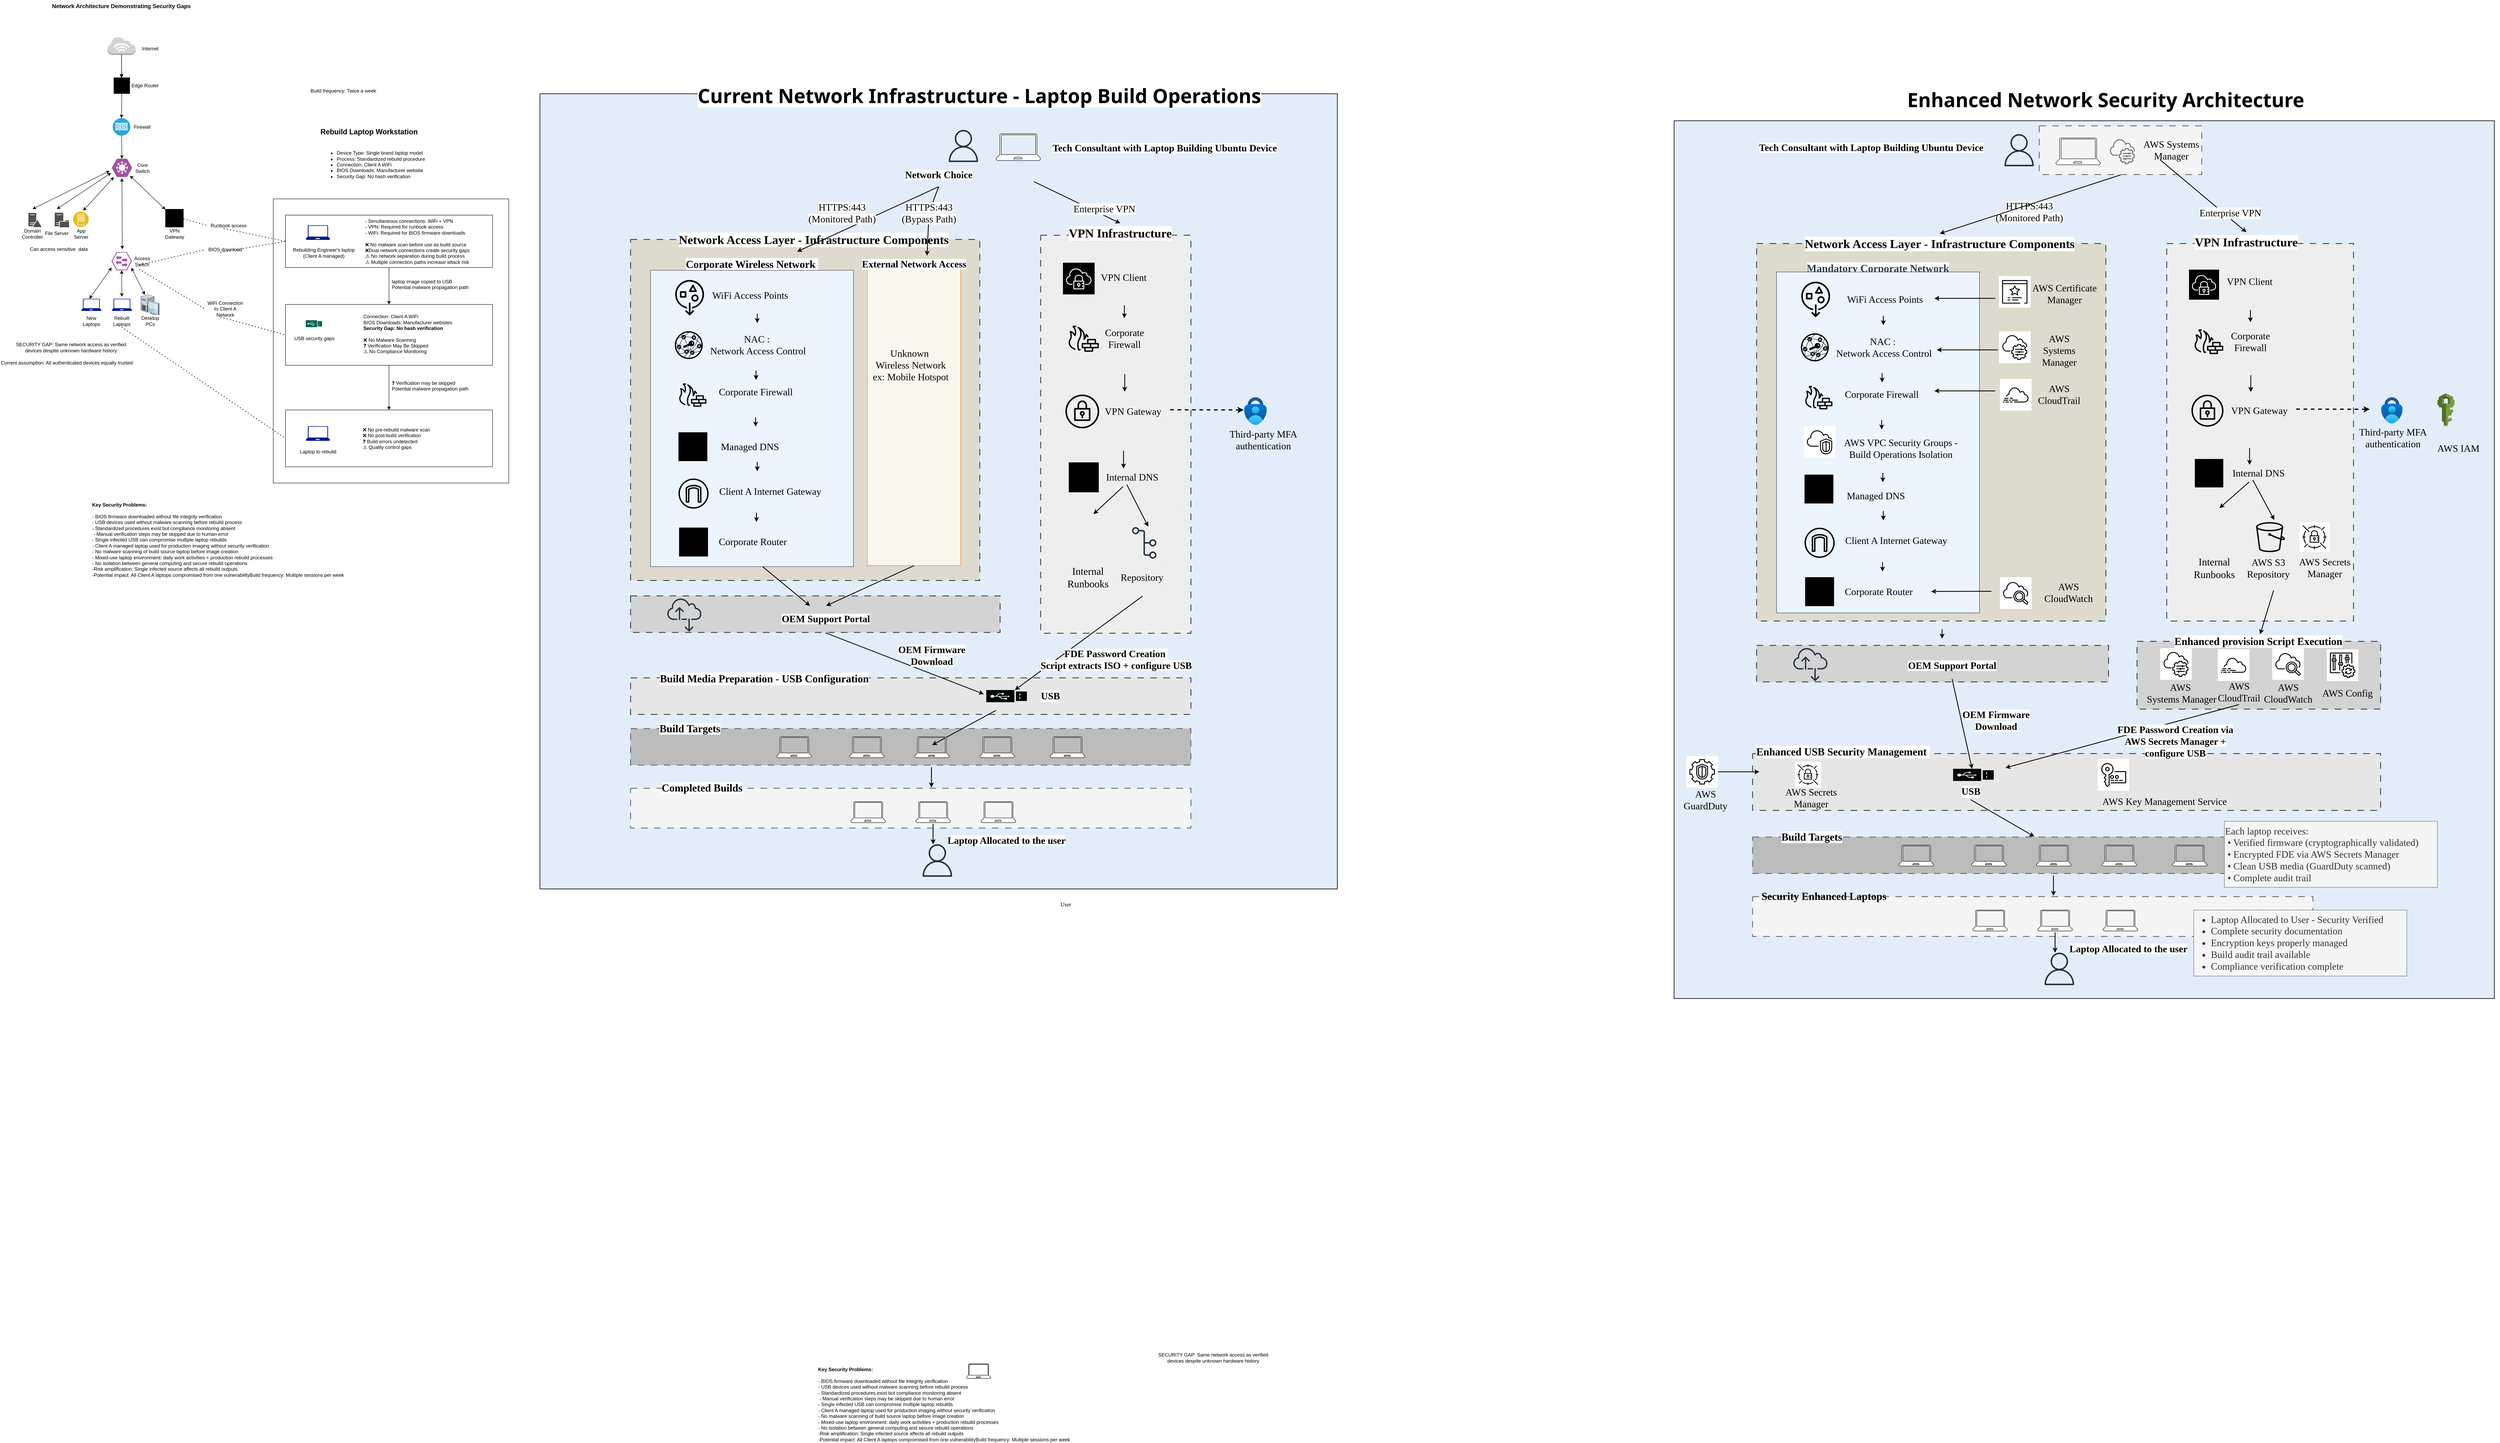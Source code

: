 <mxfile version="28.2.1">
  <diagram name="Page-1" id="G9Pzoce9l43paSHm1ECl">
    <mxGraphModel dx="4820" dy="2610" grid="1" gridSize="10" guides="1" tooltips="1" connect="1" arrows="1" fold="1" page="1" pageScale="1" pageWidth="850" pageHeight="1100" math="0" shadow="0">
      <root>
        <mxCell id="0" />
        <mxCell id="1" parent="0" />
        <mxCell id="dn_QunzYOp84PA4M0O3f-1" value="" style="verticalLabelPosition=bottom;verticalAlign=top;html=1;shape=mxgraph.basic.patternFillRect;fillStyle=solid;step=5;fillStrokeWidth=0.2;fillStrokeColor=#dddddd;shadow=0;strokeColor=#36393d;align=center;spacingTop=3;fontFamily=Helvetica;fontSize=12;labelBackgroundColor=default;fillColor=light-dark(#e2edf9, #182e44);perimeterSpacing=1;strokeWidth=2;" parent="1" vertex="1">
          <mxGeometry x="1416.75" y="251" width="1964" height="1959" as="geometry" />
        </mxCell>
        <mxCell id="MMNzTw3OOVt4LOCkiLiI-131" value="" style="verticalLabelPosition=bottom;verticalAlign=top;html=1;shape=mxgraph.basic.patternFillRect;fillStyle=diag;step=5;fillStrokeWidth=0.2;fillStrokeColor=#dddddd;shadow=0;dashed=1;strokeColor=#36393d;align=center;spacingTop=3;fontFamily=Helvetica;fontSize=12;labelBackgroundColor=default;fillColor=light-dark(#dedbce, #1b1911);dashPattern=8 8;perimeterSpacing=1;strokeWidth=2;" parent="1" vertex="1">
          <mxGeometry x="1640" y="610" width="860" height="840" as="geometry" />
        </mxCell>
        <mxCell id="MMNzTw3OOVt4LOCkiLiI-27" value="" style="verticalLabelPosition=bottom;verticalAlign=top;html=1;shape=mxgraph.basic.patternFillRect;fillStyle=solid;step=5;fillStrokeWidth=0.2;fillStrokeColor=#dddddd;fillColor=#f9f7ed;strokeColor=light-dark(#f97015, #babdc0);" parent="1" vertex="1">
          <mxGeometry x="2223" y="683.5" width="230" height="730" as="geometry" />
        </mxCell>
        <mxCell id="gi8R7RoCm2wsxa_REoJz-2" value="Internet" style="text;strokeColor=none;align=center;fillColor=none;html=1;verticalAlign=middle;whiteSpace=wrap;rounded=0;" parent="1" vertex="1">
          <mxGeometry x="426.59" y="125" width="60" height="30" as="geometry" />
        </mxCell>
        <mxCell id="7x6iOvIHQjB75U36rMkH-16" value="" style="rounded=0;whiteSpace=wrap;html=1;" parent="1" vertex="1">
          <mxGeometry x="760" y="510" width="580" height="700" as="geometry" />
        </mxCell>
        <mxCell id="gi8R7RoCm2wsxa_REoJz-3" value="" style="outlineConnect=0;dashed=0;verticalLabelPosition=bottom;verticalAlign=top;align=center;html=1;shape=mxgraph.aws3.internet_3;fillColor=#D2D3D3;gradientColor=none;" parent="1" vertex="1">
          <mxGeometry x="351.5" y="111" width="69.5" height="44" as="geometry" />
        </mxCell>
        <mxCell id="gi8R7RoCm2wsxa_REoJz-9" value="" style="sketch=0;verticalLabelPosition=bottom;sketch=0;aspect=fixed;html=1;verticalAlign=top;strokeColor=none;fillColor=#000000;align=center;outlineConnect=0;pointerEvents=1;shape=mxgraph.citrix2.router;" parent="1" vertex="1">
          <mxGeometry x="367" y="211" width="40" height="40" as="geometry" />
        </mxCell>
        <mxCell id="gi8R7RoCm2wsxa_REoJz-10" value="Edge Router" style="text;strokeColor=none;align=center;fillColor=none;html=1;verticalAlign=middle;whiteSpace=wrap;rounded=0;" parent="1" vertex="1">
          <mxGeometry x="395.34" y="216" width="98.75" height="30" as="geometry" />
        </mxCell>
        <mxCell id="gi8R7RoCm2wsxa_REoJz-11" value="" style="fillColor=#28A8E0;verticalLabelPosition=bottom;sketch=0;html=1;strokeColor=#ffffff;verticalAlign=top;align=center;points=[[0.145,0.145,0],[0.5,0,0],[0.855,0.145,0],[1,0.5,0],[0.855,0.855,0],[0.5,1,0],[0.145,0.855,0],[0,0.5,0]];pointerEvents=1;shape=mxgraph.cisco_safe.compositeIcon;bgIcon=ellipse;resIcon=mxgraph.cisco_safe.capability.firewall;" parent="1" vertex="1">
          <mxGeometry x="364.75" y="311" width="43" height="43" as="geometry" />
        </mxCell>
        <mxCell id="gi8R7RoCm2wsxa_REoJz-12" value="Firewall" style="text;strokeColor=none;align=center;fillColor=none;html=1;verticalAlign=middle;whiteSpace=wrap;rounded=0;" parent="1" vertex="1">
          <mxGeometry x="407" y="317.5" width="60" height="30" as="geometry" />
        </mxCell>
        <mxCell id="gi8R7RoCm2wsxa_REoJz-14" value="Core Switch" style="text;strokeColor=none;align=center;fillColor=none;html=1;verticalAlign=middle;whiteSpace=wrap;rounded=0;" parent="1" vertex="1">
          <mxGeometry x="407.75" y="418.5" width="60" height="30" as="geometry" />
        </mxCell>
        <mxCell id="gi8R7RoCm2wsxa_REoJz-15" value="" style="verticalLabelPosition=bottom;sketch=0;html=1;fillColor=#A153A0;strokeColor=#ffffff;verticalAlign=top;align=center;points=[[0,0.5,0],[0.125,0.25,0],[0.25,0,0],[0.5,0,0],[0.75,0,0],[0.875,0.25,0],[1,0.5,0],[0.875,0.75,0],[0.75,1,0],[0.5,1,0],[0.125,0.75,0]];pointerEvents=1;shape=mxgraph.cisco_safe.compositeIcon;bgIcon=mxgraph.cisco_safe.design.blank_device;resIcon=mxgraph.cisco_safe.design.l3_switch;" parent="1" vertex="1">
          <mxGeometry x="362.25" y="411" width="50" height="45" as="geometry" />
        </mxCell>
        <mxCell id="gi8R7RoCm2wsxa_REoJz-18" value="Domain Controller" style="text;strokeColor=none;align=center;fillColor=none;html=1;verticalAlign=middle;whiteSpace=wrap;rounded=0;" parent="1" vertex="1">
          <mxGeometry x="137" y="581" width="60" height="30" as="geometry" />
        </mxCell>
        <mxCell id="gi8R7RoCm2wsxa_REoJz-19" value="" style="sketch=0;pointerEvents=1;shadow=0;dashed=0;html=1;strokeColor=none;fillColor=#505050;labelPosition=center;verticalLabelPosition=bottom;verticalAlign=top;outlineConnect=0;align=center;shape=mxgraph.office.servers.file_server;" parent="1" vertex="1">
          <mxGeometry x="221.75" y="544" width="35.25" height="36" as="geometry" />
        </mxCell>
        <mxCell id="gi8R7RoCm2wsxa_REoJz-20" value="File Server" style="text;strokeColor=none;align=center;fillColor=none;html=1;verticalAlign=middle;whiteSpace=wrap;rounded=0;" parent="1" vertex="1">
          <mxGeometry x="197" y="580" width="60" height="30" as="geometry" />
        </mxCell>
        <mxCell id="gi8R7RoCm2wsxa_REoJz-23" value="" style="sketch=0;pointerEvents=1;shadow=0;dashed=0;html=1;strokeColor=none;fillColor=#505050;labelPosition=center;verticalLabelPosition=bottom;verticalAlign=top;outlineConnect=0;align=center;shape=mxgraph.office.servers.domain_controller;" parent="1" vertex="1">
          <mxGeometry x="157" y="544.5" width="32.5" height="35" as="geometry" />
        </mxCell>
        <mxCell id="gi8R7RoCm2wsxa_REoJz-25" value="" style="image;aspect=fixed;perimeter=ellipsePerimeter;html=1;align=center;shadow=0;dashed=0;fontColor=#4277BB;labelBackgroundColor=default;fontSize=12;spacingTop=3;image=img/lib/ibm/applications/app_server.svg;" parent="1" vertex="1">
          <mxGeometry x="267" y="541" width="38.5" height="38.5" as="geometry" />
        </mxCell>
        <mxCell id="FxefYaPtXIHqSpBv_Unu-31" value="App Server" style="text;strokeColor=none;align=center;fillColor=none;html=1;verticalAlign=middle;whiteSpace=wrap;rounded=0;" parent="1" vertex="1">
          <mxGeometry x="257" y="581" width="60" height="30" as="geometry" />
        </mxCell>
        <mxCell id="FxefYaPtXIHqSpBv_Unu-35" style="edgeStyle=none;rounded=0;orthogonalLoop=1;jettySize=auto;html=1;entryX=0.484;entryY=0.032;entryDx=0;entryDy=0;entryPerimeter=0;elbow=vertical;" parent="1" source="gi8R7RoCm2wsxa_REoJz-3" target="gi8R7RoCm2wsxa_REoJz-9" edge="1">
          <mxGeometry relative="1" as="geometry" />
        </mxCell>
        <mxCell id="FxefYaPtXIHqSpBv_Unu-36" style="edgeStyle=none;rounded=0;orthogonalLoop=1;jettySize=auto;html=1;entryX=0.5;entryY=0;entryDx=0;entryDy=0;entryPerimeter=0;elbow=vertical;" parent="1" source="gi8R7RoCm2wsxa_REoJz-9" target="gi8R7RoCm2wsxa_REoJz-11" edge="1">
          <mxGeometry relative="1" as="geometry" />
        </mxCell>
        <mxCell id="FxefYaPtXIHqSpBv_Unu-37" style="edgeStyle=none;rounded=0;orthogonalLoop=1;jettySize=auto;html=1;entryX=0.5;entryY=0;entryDx=0;entryDy=0;entryPerimeter=0;elbow=vertical;" parent="1" source="gi8R7RoCm2wsxa_REoJz-11" target="gi8R7RoCm2wsxa_REoJz-15" edge="1">
          <mxGeometry relative="1" as="geometry" />
        </mxCell>
        <mxCell id="FxefYaPtXIHqSpBv_Unu-51" value="" style="endArrow=classic;startArrow=classic;html=1;rounded=0;elbow=vertical;entryX=0.5;entryY=1;entryDx=0;entryDy=0;entryPerimeter=0;strokeColor=light-dark(#000000,#FF0000);" parent="1" edge="1">
          <mxGeometry width="50" height="50" relative="1" as="geometry">
            <mxPoint x="388.21" y="634" as="sourcePoint" />
            <mxPoint x="387.25" y="459" as="targetPoint" />
          </mxGeometry>
        </mxCell>
        <mxCell id="FxefYaPtXIHqSpBv_Unu-52" value="" style="endArrow=classic;startArrow=classic;html=1;rounded=0;elbow=vertical;entryX=0.003;entryY=0.848;entryDx=0;entryDy=0;entryPerimeter=0;" parent="1" target="gi8R7RoCm2wsxa_REoJz-27" edge="1">
          <mxGeometry width="50" height="50" relative="1" as="geometry">
            <mxPoint x="307.25" y="756" as="sourcePoint" />
            <mxPoint x="357.25" y="706" as="targetPoint" />
          </mxGeometry>
        </mxCell>
        <mxCell id="FxefYaPtXIHqSpBv_Unu-54" value="" style="endArrow=classic;startArrow=classic;html=1;rounded=0;elbow=vertical;exitX=0.975;exitY=0.857;exitDx=0;exitDy=0;exitPerimeter=0;" parent="1" source="gi8R7RoCm2wsxa_REoJz-27" target="gi8R7RoCm2wsxa_REoJz-35" edge="1">
          <mxGeometry width="50" height="50" relative="1" as="geometry">
            <mxPoint x="397" y="651" as="sourcePoint" />
            <mxPoint x="447" y="601" as="targetPoint" />
          </mxGeometry>
        </mxCell>
        <mxCell id="FxefYaPtXIHqSpBv_Unu-55" value="" style="endArrow=classic;startArrow=classic;html=1;rounded=0;elbow=vertical;entryX=0.5;entryY=1;entryDx=0;entryDy=0;strokeColor=light-dark(#000000,#FF0000);entryPerimeter=0;" parent="1" target="gi8R7RoCm2wsxa_REoJz-27" edge="1">
          <mxGeometry width="50" height="50" relative="1" as="geometry">
            <mxPoint x="387" y="751" as="sourcePoint" />
            <mxPoint x="392" y="711" as="targetPoint" />
          </mxGeometry>
        </mxCell>
        <mxCell id="FxefYaPtXIHqSpBv_Unu-57" value="" style="endArrow=classic;startArrow=classic;html=1;rounded=0;elbow=vertical;exitX=0.896;exitY=0.929;exitDx=0;exitDy=0;exitPerimeter=0;strokeColor=light-dark(#000000,#FF0000);" parent="1" source="gi8R7RoCm2wsxa_REoJz-15" target="gi8R7RoCm2wsxa_REoJz-38" edge="1">
          <mxGeometry width="50" height="50" relative="1" as="geometry">
            <mxPoint x="417" y="531" as="sourcePoint" />
            <mxPoint x="467" y="481" as="targetPoint" />
          </mxGeometry>
        </mxCell>
        <mxCell id="FxefYaPtXIHqSpBv_Unu-58" value="" style="endArrow=classic;startArrow=classic;html=1;rounded=0;elbow=vertical;entryX=0.104;entryY=1.005;entryDx=0;entryDy=0;entryPerimeter=0;strokeColor=light-dark(#000000,#FF0000);" parent="1" target="gi8R7RoCm2wsxa_REoJz-15" edge="1">
          <mxGeometry width="50" height="50" relative="1" as="geometry">
            <mxPoint x="292" y="539" as="sourcePoint" />
            <mxPoint x="342" y="489" as="targetPoint" />
          </mxGeometry>
        </mxCell>
        <mxCell id="FxefYaPtXIHqSpBv_Unu-61" value="" style="endArrow=classic;startArrow=classic;html=1;rounded=0;elbow=vertical;entryX=-0.033;entryY=0.776;entryDx=0;entryDy=0;entryPerimeter=0;strokeColor=light-dark(#000000,#FF0000);" parent="1" target="gi8R7RoCm2wsxa_REoJz-15" edge="1">
          <mxGeometry width="50" height="50" relative="1" as="geometry">
            <mxPoint x="227" y="535" as="sourcePoint" />
            <mxPoint x="277" y="485" as="targetPoint" />
          </mxGeometry>
        </mxCell>
        <mxCell id="FxefYaPtXIHqSpBv_Unu-62" value="" style="endArrow=classic;startArrow=classic;html=1;rounded=0;elbow=vertical;strokeColor=light-dark(#000000,#FF0000);" parent="1" edge="1">
          <mxGeometry width="50" height="50" relative="1" as="geometry">
            <mxPoint x="167" y="535" as="sourcePoint" />
            <mxPoint x="357" y="441" as="targetPoint" />
          </mxGeometry>
        </mxCell>
        <mxCell id="gi8R7RoCm2wsxa_REoJz-29" value="Access Switch" style="text;strokeColor=none;align=center;fillColor=none;html=1;verticalAlign=middle;whiteSpace=wrap;rounded=0;" parent="1" vertex="1">
          <mxGeometry x="407" y="648.5" width="60" height="30" as="geometry" />
        </mxCell>
        <mxCell id="gi8R7RoCm2wsxa_REoJz-35" value="" style="verticalLabelPosition=bottom;sketch=0;aspect=fixed;html=1;verticalAlign=top;strokeColor=none;align=center;outlineConnect=0;shape=mxgraph.citrix.desktop;" parent="1" vertex="1">
          <mxGeometry x="433.67" y="746" width="45.41" height="50" as="geometry" />
        </mxCell>
        <mxCell id="gi8R7RoCm2wsxa_REoJz-30" value="" style="sketch=0;aspect=fixed;pointerEvents=1;shadow=0;dashed=0;html=1;strokeColor=none;labelPosition=center;verticalLabelPosition=bottom;verticalAlign=top;align=center;fillColor=#00188D;shape=mxgraph.azure.laptop" parent="1" vertex="1">
          <mxGeometry x="287" y="756" width="50" height="30" as="geometry" />
        </mxCell>
        <mxCell id="gi8R7RoCm2wsxa_REoJz-31" value="New Laptops" style="text;strokeColor=none;align=center;fillColor=none;html=1;verticalAlign=middle;whiteSpace=wrap;rounded=0;" parent="1" vertex="1">
          <mxGeometry x="282" y="796" width="60" height="30" as="geometry" />
        </mxCell>
        <mxCell id="gi8R7RoCm2wsxa_REoJz-32" value="" style="sketch=0;aspect=fixed;pointerEvents=1;shadow=0;dashed=0;html=1;strokeColor=none;labelPosition=center;verticalLabelPosition=bottom;verticalAlign=top;align=center;fillColor=light-dark(#00188D,#FF9999);shape=mxgraph.azure.laptop" parent="1" vertex="1">
          <mxGeometry x="362.25" y="756" width="50" height="30" as="geometry" />
        </mxCell>
        <mxCell id="gi8R7RoCm2wsxa_REoJz-33" value="Rebuilt Laptops" style="text;strokeColor=light-dark(transparent,#FF0000);align=center;fillColor=none;html=1;verticalAlign=middle;whiteSpace=wrap;rounded=0;" parent="1" vertex="1">
          <mxGeometry x="356.75" y="796" width="60" height="30" as="geometry" />
        </mxCell>
        <mxCell id="gi8R7RoCm2wsxa_REoJz-36" value="Desktop PCs" style="text;strokeColor=none;align=center;fillColor=none;html=1;verticalAlign=middle;whiteSpace=wrap;rounded=0;" parent="1" vertex="1">
          <mxGeometry x="426.59" y="796" width="60" height="30" as="geometry" />
        </mxCell>
        <mxCell id="gi8R7RoCm2wsxa_REoJz-38" value="" style="sketch=0;verticalLabelPosition=bottom;sketch=0;aspect=fixed;html=1;verticalAlign=top;strokeColor=none;fillColor=#000000;align=center;outlineConnect=0;pointerEvents=1;shape=mxgraph.citrix2.router;" parent="1" vertex="1">
          <mxGeometry x="494.09" y="535" width="45" height="45" as="geometry" />
        </mxCell>
        <mxCell id="gi8R7RoCm2wsxa_REoJz-39" value="VPN Gateway" style="text;strokeColor=none;align=center;fillColor=none;html=1;verticalAlign=middle;whiteSpace=wrap;rounded=0;" parent="1" vertex="1">
          <mxGeometry x="486.59" y="581" width="60" height="30" as="geometry" />
        </mxCell>
        <mxCell id="FxefYaPtXIHqSpBv_Unu-1" value="" style="endArrow=classic;html=1;rounded=0;exitX=0.5;exitY=1;exitDx=0;exitDy=0;exitPerimeter=0;" parent="1" source="gi8R7RoCm2wsxa_REoJz-3" target="gi8R7RoCm2wsxa_REoJz-9" edge="1">
          <mxGeometry width="50" height="50" relative="1" as="geometry">
            <mxPoint x="447" y="391" as="sourcePoint" />
            <mxPoint x="597" y="371" as="targetPoint" />
          </mxGeometry>
        </mxCell>
        <mxCell id="gi8R7RoCm2wsxa_REoJz-27" value="" style="verticalLabelPosition=bottom;sketch=0;html=1;fillColor=#A153A0;strokeColor=#ffffff;verticalAlign=top;align=center;points=[[0,0.5,0],[0.125,0.25,0],[0.25,0,0],[0.5,0,0],[0.75,0,0],[0.875,0.25,0],[1,0.5,0],[0.875,0.75,0],[0.75,1,0],[0.5,1,0],[0.125,0.75,0]];pointerEvents=1;shape=mxgraph.cisco_safe.compositeIcon;bgIcon=mxgraph.cisco_safe.design.blank_device;resIcon=mxgraph.cisco_safe.design.access_switch_2;" parent="1" vertex="1">
          <mxGeometry x="361.75" y="641" width="50" height="45" as="geometry" />
        </mxCell>
        <mxCell id="CjsxGIAAwSK_9YGi35-y-1" value="&lt;font style=&quot;color: light-dark(rgb(0, 0, 0), rgb(255, 51, 51));&quot;&gt;SECURITY GAP: Same network access as verified devices despite unknown hardware history&lt;/font&gt;" style="text;strokeColor=none;align=center;fillColor=none;html=1;verticalAlign=middle;whiteSpace=wrap;rounded=0;" parent="1" vertex="1">
          <mxGeometry x="117.0" y="861" width="290" height="30" as="geometry" />
        </mxCell>
        <mxCell id="CjsxGIAAwSK_9YGi35-y-2" value="&lt;font style=&quot;color: light-dark(rgb(0, 0, 0), rgb(255, 51, 51));&quot;&gt;Can access sensitive&amp;nbsp; data&lt;/font&gt;" style="text;strokeColor=none;align=center;fillColor=none;html=1;verticalAlign=middle;whiteSpace=wrap;rounded=0;" parent="1" vertex="1">
          <mxGeometry x="87" y="618.5" width="290" height="30" as="geometry" />
        </mxCell>
        <mxCell id="CjsxGIAAwSK_9YGi35-y-3" value="Current assumption: All authenticated devices equally trusted" style="text;whiteSpace=wrap;html=1;" parent="1" vertex="1">
          <mxGeometry x="87" y="900" width="360" height="40" as="geometry" />
        </mxCell>
        <mxCell id="CjsxGIAAwSK_9YGi35-y-4" value="&lt;div&gt;&lt;b style=&quot;&quot;&gt;&lt;font style=&quot;font-size: 14px;&quot;&gt;Network Architecture Demonstrating Security Gaps&lt;/font&gt;&lt;/b&gt;&lt;/div&gt;&lt;div&gt;&lt;b&gt;&lt;font size=&quot;3&quot;&gt;&lt;br&gt;&lt;/font&gt;&lt;/b&gt;&lt;/div&gt;&lt;div&gt;&lt;br&gt;&lt;/div&gt;" style="text;whiteSpace=wrap;html=1;align=center;" parent="1" vertex="1">
          <mxGeometry x="150.25" y="20" width="472" height="40" as="geometry" />
        </mxCell>
        <mxCell id="CjsxGIAAwSK_9YGi35-y-5" value="&lt;b&gt;Key Security Problems:&amp;nbsp;&lt;/b&gt;&lt;div&gt;&lt;div&gt;&lt;br&gt;&lt;/div&gt;&lt;div&gt;- BIOS firmware downloaded without file integrity verification&amp;nbsp;&lt;/div&gt;&lt;div&gt;- USB devices used without malware scanning before rebuild process&amp;nbsp;&lt;/div&gt;&lt;div&gt;- Standardized procedures exist but compliance monitoring absent&lt;/div&gt;&lt;div&gt;&amp;nbsp;- Manual verification steps may be skipped due to human error&amp;nbsp;&lt;/div&gt;&lt;div&gt;- Single infected USB can compromise multiple laptop rebuilds&lt;/div&gt;&lt;/div&gt;&lt;div&gt;- Client A managed laptop used for production imaging without security verification&amp;nbsp;&lt;/div&gt;&lt;div&gt;- No malware scanning of build source laptop before image creation&amp;nbsp;&lt;/div&gt;&lt;div&gt;- Mixed-use laptop environment: daily work activities + production rebuild processes&amp;nbsp;&lt;/div&gt;&lt;div&gt;- No isolation between general computing and secure rebuild operations&lt;/div&gt;&lt;div&gt;-Risk amplification: Single infected source affects all rebuild outputs&lt;/div&gt;&lt;div&gt;-Potential impact: All Client A laptops compromised from one vulnerabilityBuild frequency: Multiple sessions per week&lt;/div&gt;" style="text;whiteSpace=wrap;html=1;" parent="1" vertex="1">
          <mxGeometry x="312" y="1250" width="660" height="100" as="geometry" />
        </mxCell>
        <mxCell id="7x6iOvIHQjB75U36rMkH-2" value="" style="rounded=0;whiteSpace=wrap;html=1;strokeColor=light-dark(#000000,#4BDFFF);" parent="1" vertex="1">
          <mxGeometry x="790" y="770" width="510" height="150" as="geometry" />
        </mxCell>
        <mxCell id="7x6iOvIHQjB75U36rMkH-5" value="&lt;span style=&quot;background-color: transparent; color: light-dark(rgb(0, 0, 0), rgb(255, 255, 255));&quot;&gt;Connection: Client A WiFi&lt;/span&gt;&lt;br&gt;&lt;span style=&quot;background-color: transparent; color: light-dark(rgb(0, 0, 0), rgb(255, 255, 255));&quot;&gt;BIOS Downloads: Manufacturer websites&lt;/span&gt;&lt;br&gt;&lt;span style=&quot;background-color: transparent;&quot;&gt;&lt;b style=&quot;&quot;&gt;&lt;font style=&quot;color: light-dark(rgb(0, 0, 0), rgb(255, 255, 255));&quot;&gt;Security Gap: No hash verification&lt;/font&gt;&lt;/b&gt;&lt;/span&gt;&lt;br&gt;&lt;br&gt;&lt;span style=&quot;background-color: transparent; color: light-dark(rgb(0, 0, 0), rgb(255, 255, 255));&quot;&gt;❌&amp;nbsp;No Malware Scanning&lt;/span&gt;&lt;br&gt;&lt;span style=&quot;background-color: transparent; color: light-dark(rgb(0, 0, 0), rgb(255, 255, 255));&quot;&gt;❓ Verification May Be Skipped&lt;/span&gt;&lt;br&gt;&lt;span style=&quot;background-color: transparent; color: light-dark(rgb(0, 0, 0), rgb(255, 255, 255));&quot;&gt;⚠️ No Compliance Monitoring&lt;/span&gt;" style="text;strokeColor=none;align=left;fillColor=none;html=1;verticalAlign=middle;whiteSpace=wrap;rounded=0;" parent="1" vertex="1">
          <mxGeometry x="980" y="840" width="230" height="6" as="geometry" />
        </mxCell>
        <mxCell id="7x6iOvIHQjB75U36rMkH-7" value="" style="sketch=0;pointerEvents=1;shadow=0;dashed=0;html=1;strokeColor=none;fillColor=#005F4B;labelPosition=center;verticalLabelPosition=bottom;verticalAlign=top;align=center;outlineConnect=0;shape=mxgraph.veeam2.usb_drive;" parent="1" vertex="1">
          <mxGeometry x="840" y="809" width="40" height="17" as="geometry" />
        </mxCell>
        <mxCell id="7x6iOvIHQjB75U36rMkH-9" value="&lt;div style=&quot;text-align: left;&quot;&gt;&lt;b style=&quot;background-color: transparent; color: light-dark(rgb(0, 0, 0), rgb(255, 255, 255));&quot;&gt;&lt;font style=&quot;font-size: 18px;&quot;&gt;Rebuild Laptop Workstation&lt;/font&gt;&lt;/b&gt;&lt;/div&gt;&lt;div style=&quot;text-align: left;&quot;&gt;&lt;b&gt;&lt;font style=&quot;font-size: 18px;&quot;&gt;&lt;br&gt;&lt;/font&gt;&lt;/b&gt;&lt;/div&gt;&lt;div&gt;&lt;div style=&quot;text-align: left;&quot;&gt;&lt;ul&gt;&lt;li&gt;&lt;span style=&quot;background-color: transparent; color: light-dark(rgb(0, 0, 0), rgb(255, 255, 255));&quot;&gt;Device Type: Single brand laptop model&lt;/span&gt;&lt;/li&gt;&lt;li&gt;&lt;span style=&quot;background-color: transparent; color: light-dark(rgb(0, 0, 0), rgb(255, 255, 255));&quot;&gt;Process: Standardized rebuild procedure&lt;/span&gt;&lt;/li&gt;&lt;li&gt;&lt;span style=&quot;background-color: transparent; color: light-dark(rgb(0, 0, 0), rgb(255, 255, 255));&quot;&gt;Connection: Client A WiFi&lt;/span&gt;&lt;/li&gt;&lt;li&gt;&lt;span style=&quot;background-color: transparent; color: light-dark(rgb(0, 0, 0), rgb(255, 255, 255));&quot;&gt;BIOS Downloads: Manufacturer website&lt;/span&gt;&lt;/li&gt;&lt;li&gt;&lt;span style=&quot;background-color: transparent;&quot;&gt;&lt;font style=&quot;color: light-dark(rgb(0, 0, 0), rgb(255, 0, 0));&quot;&gt;Security Gap: No hash verification&lt;/font&gt;&lt;/span&gt;&lt;/li&gt;&lt;/ul&gt;&lt;/div&gt;&lt;/div&gt;" style="text;strokeColor=none;align=center;fillColor=none;html=1;verticalAlign=middle;whiteSpace=wrap;rounded=0;" parent="1" vertex="1">
          <mxGeometry x="820" y="388.5" width="370" height="30" as="geometry" />
        </mxCell>
        <mxCell id="7x6iOvIHQjB75U36rMkH-18" value="&lt;br&gt;&lt;div&gt;&lt;div style=&quot;text-align: left;&quot;&gt;&lt;br&gt;&lt;/div&gt;&lt;/div&gt;" style="rounded=0;whiteSpace=wrap;html=1;strokeColor=light-dark(#000000,#66B2FF);" parent="1" vertex="1">
          <mxGeometry x="790" y="1030" width="510" height="140" as="geometry" />
        </mxCell>
        <mxCell id="7x6iOvIHQjB75U36rMkH-20" value="Laptop to rebuild" style="text;strokeColor=none;align=center;fillColor=none;html=1;verticalAlign=middle;whiteSpace=wrap;rounded=0;rotation=0;" parent="1" vertex="1">
          <mxGeometry x="785.65" y="1120" width="168.7" height="26" as="geometry" />
        </mxCell>
        <mxCell id="7x6iOvIHQjB75U36rMkH-22" value="❓ Verification may be skipped&lt;div&gt;&lt;font style=&quot;color: light-dark(rgb(0, 0, 0), rgb(255, 0, 0));&quot;&gt;Potential malware propagation pat&lt;/font&gt;h&lt;/div&gt;" style="text;whiteSpace=wrap;html=1;" parent="1" vertex="1">
          <mxGeometry x="1050" y="950" width="290" height="40" as="geometry" />
        </mxCell>
        <mxCell id="7x6iOvIHQjB75U36rMkH-23" value="" style="endArrow=none;dashed=1;html=1;dashPattern=1 3;strokeWidth=2;rounded=0;exitX=0.381;exitY=1.168;exitDx=0;exitDy=0;exitPerimeter=0;entryX=0;entryY=0.5;entryDx=0;entryDy=0;" parent="1" source="7x6iOvIHQjB75U36rMkH-24" target="7x6iOvIHQjB75U36rMkH-2" edge="1">
          <mxGeometry width="50" height="50" relative="1" as="geometry">
            <mxPoint x="470" y="630" as="sourcePoint" />
            <mxPoint x="750" y="840" as="targetPoint" />
          </mxGeometry>
        </mxCell>
        <mxCell id="7x6iOvIHQjB75U36rMkH-38" value="" style="sketch=0;aspect=fixed;pointerEvents=1;shadow=0;dashed=0;html=1;strokeColor=none;labelPosition=center;verticalLabelPosition=bottom;verticalAlign=top;align=center;fillColor=#00188D;shape=mxgraph.azure.laptop" parent="1" vertex="1">
          <mxGeometry x="840" y="1070" width="60" height="36" as="geometry" />
        </mxCell>
        <mxCell id="7x6iOvIHQjB75U36rMkH-39" value="USB security gaps" style="text;whiteSpace=wrap;html=1;" parent="1" vertex="1">
          <mxGeometry x="810" y="840" width="130" height="40" as="geometry" />
        </mxCell>
        <mxCell id="7x6iOvIHQjB75U36rMkH-42" value="" style="endArrow=none;dashed=1;html=1;dashPattern=1 3;strokeWidth=2;rounded=0;exitX=0.381;exitY=1.168;exitDx=0;exitDy=0;exitPerimeter=0;entryX=0;entryY=0.5;entryDx=0;entryDy=0;" parent="1" source="gi8R7RoCm2wsxa_REoJz-29" target="7x6iOvIHQjB75U36rMkH-24" edge="1">
          <mxGeometry width="50" height="50" relative="1" as="geometry">
            <mxPoint x="430" y="684" as="sourcePoint" />
            <mxPoint x="800" y="820" as="targetPoint" />
          </mxGeometry>
        </mxCell>
        <mxCell id="7x6iOvIHQjB75U36rMkH-24" value="WiFi Connection to Client A Network" style="text;strokeColor=none;align=center;fillColor=none;html=1;verticalAlign=middle;whiteSpace=wrap;rounded=0;" parent="1" vertex="1">
          <mxGeometry x="592" y="766" width="100" height="30" as="geometry" />
        </mxCell>
        <mxCell id="7x6iOvIHQjB75U36rMkH-43" value="" style="endArrow=classic;html=1;rounded=0;entryX=0.5;entryY=0;entryDx=0;entryDy=0;strokeColor=light-dark(#000000,#FF0000);" parent="1" source="7x6iOvIHQjB75U36rMkH-2" target="7x6iOvIHQjB75U36rMkH-18" edge="1">
          <mxGeometry width="50" height="50" relative="1" as="geometry">
            <mxPoint x="440" y="970" as="sourcePoint" />
            <mxPoint x="490" y="920" as="targetPoint" />
          </mxGeometry>
        </mxCell>
        <mxCell id="7x6iOvIHQjB75U36rMkH-45" value="&lt;div style=&quot;text-align: left;&quot;&gt;&lt;div&gt;❌ No pre-rebuild malware scan&amp;nbsp;&lt;/div&gt;&lt;div&gt;❌ No post-build verification&amp;nbsp;&lt;/div&gt;&lt;div&gt;❓ Build errors undetected&amp;nbsp;&lt;/div&gt;&lt;div&gt;⚠️ Quality control gaps&lt;/div&gt;&lt;/div&gt;" style="text;strokeColor=none;align=center;fillColor=none;html=1;verticalAlign=middle;whiteSpace=wrap;rounded=0;" parent="1" vertex="1">
          <mxGeometry x="880" y="1085" width="370" height="30" as="geometry" />
        </mxCell>
        <mxCell id="7x6iOvIHQjB75U36rMkH-48" value="" style="endArrow=none;dashed=1;html=1;dashPattern=1 3;strokeWidth=2;rounded=0;entryX=0;entryY=0.5;entryDx=0;entryDy=0;exitX=0.5;exitY=1;exitDx=0;exitDy=0;" parent="1" source="gi8R7RoCm2wsxa_REoJz-33" target="7x6iOvIHQjB75U36rMkH-18" edge="1">
          <mxGeometry width="50" height="50" relative="1" as="geometry">
            <mxPoint x="440" y="980" as="sourcePoint" />
            <mxPoint x="490" y="930" as="targetPoint" />
          </mxGeometry>
        </mxCell>
        <mxCell id="7x6iOvIHQjB75U36rMkH-52" value="" style="rounded=0;whiteSpace=wrap;html=1;strokeColor=light-dark(#000000,#4BDFFF);" parent="1" vertex="1">
          <mxGeometry x="790" y="550" width="510" height="129" as="geometry" />
        </mxCell>
        <mxCell id="7x6iOvIHQjB75U36rMkH-49" value="" style="sketch=0;aspect=fixed;pointerEvents=1;shadow=0;dashed=0;html=1;strokeColor=none;labelPosition=center;verticalLabelPosition=bottom;verticalAlign=top;align=center;fillColor=light-dark(#00188D,#FF9999);shape=mxgraph.azure.laptop" parent="1" vertex="1">
          <mxGeometry x="840" y="575" width="60" height="36" as="geometry" />
        </mxCell>
        <mxCell id="7x6iOvIHQjB75U36rMkH-50" value="&lt;span style=&quot;text-align: left;&quot;&gt;Rebuilding Engineer&#39;s laptop (Client A managed)&lt;/span&gt;" style="text;strokeColor=none;align=center;fillColor=none;html=1;verticalAlign=middle;whiteSpace=wrap;rounded=0;rotation=0;" parent="1" vertex="1">
          <mxGeometry x="800" y="630" width="168.7" height="26" as="geometry" />
        </mxCell>
        <mxCell id="7x6iOvIHQjB75U36rMkH-51" value="&lt;div style=&quot;text-align: left;&quot;&gt;- Simultaneous connections: WiFi + VPN&amp;nbsp;&lt;/div&gt;&lt;div style=&quot;text-align: left;&quot;&gt;- VPN: Required for runbook access&amp;nbsp;&lt;/div&gt;&lt;div style=&quot;text-align: left;&quot;&gt;- WiFi: Required for BIOS firmware downloads&amp;nbsp;&lt;/div&gt;&lt;div style=&quot;text-align: left;&quot;&gt;&lt;br&gt;&lt;/div&gt;&lt;div style=&quot;text-align: left;&quot;&gt;❌ No malware scan before use as build source&lt;br&gt;❌Dual network connections create security gaps&lt;br&gt;⚠️ No network separation during build process&lt;br&gt;⚠️ Multiple connection paths increase attack risk&lt;/div&gt;" style="text;strokeColor=none;align=center;fillColor=none;html=1;verticalAlign=middle;whiteSpace=wrap;rounded=0;" parent="1" vertex="1">
          <mxGeometry x="930" y="599.5" width="370" height="30" as="geometry" />
        </mxCell>
        <mxCell id="7x6iOvIHQjB75U36rMkH-54" value="" style="endArrow=classic;html=1;rounded=0;entryX=0.5;entryY=0;entryDx=0;entryDy=0;exitX=0.5;exitY=1;exitDx=0;exitDy=0;" parent="1" source="7x6iOvIHQjB75U36rMkH-52" target="7x6iOvIHQjB75U36rMkH-2" edge="1">
          <mxGeometry width="50" height="50" relative="1" as="geometry">
            <mxPoint x="1010" y="680" as="sourcePoint" />
            <mxPoint x="910" y="830" as="targetPoint" />
          </mxGeometry>
        </mxCell>
        <mxCell id="7x6iOvIHQjB75U36rMkH-55" value="laptop image copied to USB&lt;div&gt;&lt;font style=&quot;color: light-dark(rgb(0, 0, 0), rgb(255, 0, 0));&quot;&gt;Potential malware propagation pat&lt;/font&gt;h&lt;/div&gt;" style="text;whiteSpace=wrap;html=1;" parent="1" vertex="1">
          <mxGeometry x="1050" y="700" width="290" height="40" as="geometry" />
        </mxCell>
        <mxCell id="7x6iOvIHQjB75U36rMkH-58" value="Build frequency: Twice a week" style="text;whiteSpace=wrap;html=1;" parent="1" vertex="1">
          <mxGeometry x="850" y="230" width="270" height="40" as="geometry" />
        </mxCell>
        <mxCell id="7x6iOvIHQjB75U36rMkH-59" value="" style="endArrow=none;dashed=1;html=1;dashPattern=1 3;strokeWidth=2;rounded=0;exitX=0.381;exitY=1.168;exitDx=0;exitDy=0;exitPerimeter=0;entryX=0;entryY=0.5;entryDx=0;entryDy=0;" parent="1" source="7x6iOvIHQjB75U36rMkH-60" target="7x6iOvIHQjB75U36rMkH-52" edge="1">
          <mxGeometry width="50" height="50" relative="1" as="geometry">
            <mxPoint x="430" y="673" as="sourcePoint" />
            <mxPoint x="592" y="770" as="targetPoint" />
          </mxGeometry>
        </mxCell>
        <mxCell id="7x6iOvIHQjB75U36rMkH-61" value="" style="endArrow=none;dashed=1;html=1;dashPattern=1 3;strokeWidth=2;rounded=0;exitX=0.381;exitY=1.168;exitDx=0;exitDy=0;exitPerimeter=0;entryX=0;entryY=0.5;entryDx=0;entryDy=0;" parent="1" target="7x6iOvIHQjB75U36rMkH-60" edge="1">
          <mxGeometry width="50" height="50" relative="1" as="geometry">
            <mxPoint x="430" y="673" as="sourcePoint" />
            <mxPoint x="790" y="615" as="targetPoint" />
          </mxGeometry>
        </mxCell>
        <mxCell id="7x6iOvIHQjB75U36rMkH-60" value="BIOS download" style="text;strokeColor=none;align=center;fillColor=none;html=1;verticalAlign=middle;whiteSpace=wrap;rounded=0;" parent="1" vertex="1">
          <mxGeometry x="592" y="630" width="100" height="10" as="geometry" />
        </mxCell>
        <mxCell id="7x6iOvIHQjB75U36rMkH-65" value="" style="endArrow=none;dashed=1;html=1;dashPattern=1 3;strokeWidth=2;rounded=0;exitX=0.381;exitY=1.168;exitDx=0;exitDy=0;exitPerimeter=0;entryX=0;entryY=0.5;entryDx=0;entryDy=0;" parent="1" source="7x6iOvIHQjB75U36rMkH-66" target="7x6iOvIHQjB75U36rMkH-52" edge="1">
          <mxGeometry width="50" height="50" relative="1" as="geometry">
            <mxPoint x="539.09" y="559" as="sourcePoint" />
            <mxPoint x="701.09" y="656" as="targetPoint" />
          </mxGeometry>
        </mxCell>
        <mxCell id="7x6iOvIHQjB75U36rMkH-67" value="" style="endArrow=none;dashed=1;html=1;dashPattern=1 3;strokeWidth=2;rounded=0;exitX=0.381;exitY=1.168;exitDx=0;exitDy=0;exitPerimeter=0;entryX=0;entryY=0.5;entryDx=0;entryDy=0;" parent="1" target="7x6iOvIHQjB75U36rMkH-66" edge="1">
          <mxGeometry width="50" height="50" relative="1" as="geometry">
            <mxPoint x="539.09" y="559" as="sourcePoint" />
            <mxPoint x="790" y="615" as="targetPoint" />
          </mxGeometry>
        </mxCell>
        <mxCell id="7x6iOvIHQjB75U36rMkH-66" value="Runbook access" style="text;strokeColor=none;align=center;fillColor=none;html=1;verticalAlign=middle;whiteSpace=wrap;rounded=0;" parent="1" vertex="1">
          <mxGeometry x="600" y="571" width="100" height="10" as="geometry" />
        </mxCell>
        <mxCell id="03RfwMxz8nHa0Dh4N93t-38" value="&lt;font style=&quot;color: light-dark(rgb(0, 0, 0), rgb(255, 51, 51));&quot;&gt;SECURITY GAP: Same network access as verified devices despite unknown hardware history&lt;/font&gt;" style="text;strokeColor=none;align=center;fillColor=none;html=1;verticalAlign=middle;whiteSpace=wrap;rounded=0;" parent="1" vertex="1">
          <mxGeometry x="2930" y="3350" width="290" height="30" as="geometry" />
        </mxCell>
        <mxCell id="03RfwMxz8nHa0Dh4N93t-41" value="&lt;font style=&quot;font-size: 30px;&quot;&gt;Network Access Layer - Infrastructure Components&lt;/font&gt;" style="text;whiteSpace=wrap;html=1;align=center;fontFamily=Times New Roman;fontSize=16;labelBackgroundColor=default;fontStyle=1" parent="1" vertex="1">
          <mxGeometry x="1722" y="585.5" width="738" height="40" as="geometry" />
        </mxCell>
        <mxCell id="03RfwMxz8nHa0Dh4N93t-42" value="&lt;b&gt;Key Security Problems:&amp;nbsp;&lt;/b&gt;&lt;div&gt;&lt;div&gt;&lt;br&gt;&lt;/div&gt;&lt;div&gt;- BIOS firmware downloaded without file integrity verification&amp;nbsp;&lt;/div&gt;&lt;div&gt;- USB devices used without malware scanning before rebuild process&amp;nbsp;&lt;/div&gt;&lt;div&gt;- Standardized procedures exist but compliance monitoring absent&lt;/div&gt;&lt;div&gt;&amp;nbsp;- Manual verification steps may be skipped due to human error&amp;nbsp;&lt;/div&gt;&lt;div&gt;- Single infected USB can compromise multiple laptop rebuilds&lt;/div&gt;&lt;/div&gt;&lt;div&gt;- Client A managed laptop used for production imaging without security verification&amp;nbsp;&lt;/div&gt;&lt;div&gt;- No malware scanning of build source laptop before image creation&amp;nbsp;&lt;/div&gt;&lt;div&gt;- Mixed-use laptop environment: daily work activities + production rebuild processes&amp;nbsp;&lt;/div&gt;&lt;div&gt;- No isolation between general computing and secure rebuild operations&lt;/div&gt;&lt;div&gt;-Risk amplification: Single infected source affects all rebuild outputs&lt;/div&gt;&lt;div&gt;-Potential impact: All Client A laptops compromised from one vulnerabilityBuild frequency: Multiple sessions per week&lt;/div&gt;" style="text;whiteSpace=wrap;html=1;" parent="1" vertex="1">
          <mxGeometry x="2100" y="3380" width="660" height="100" as="geometry" />
        </mxCell>
        <mxCell id="MMNzTw3OOVt4LOCkiLiI-16" value="&lt;b&gt;Corporate Wireless Network&amp;nbsp;&lt;/b&gt;" style="text;strokeColor=none;align=center;fillColor=none;html=1;verticalAlign=middle;whiteSpace=wrap;rounded=0;fontFamily=Times New Roman;fontSize=26;labelBackgroundColor=default;" parent="1" vertex="1">
          <mxGeometry x="1714" y="641" width="450" height="59" as="geometry" />
        </mxCell>
        <mxCell id="MMNzTw3OOVt4LOCkiLiI-52" value="&lt;b&gt;&lt;font style=&quot;font-size: 24px; background-color: light-dark(#ffffff, var(--ge-dark-color, #121212));&quot;&gt;External Network Access&lt;/font&gt;&lt;/b&gt;" style="text;strokeColor=none;align=center;fillColor=none;html=1;verticalAlign=middle;whiteSpace=wrap;rounded=0;fontFamily=Times New Roman;fontSize=18;" parent="1" vertex="1">
          <mxGeometry x="2205.25" y="641.5" width="266.75" height="59" as="geometry" />
        </mxCell>
        <mxCell id="MMNzTw3OOVt4LOCkiLiI-59" value="" style="endArrow=none;startArrow=classic;html=1;rounded=0;elbow=vertical;strokeColor=light-dark(#000000,#FF0000);endFill=0;strokeWidth=2;entryX=0.5;entryY=1;entryDx=0;entryDy=0;" parent="1" target="dn_QunzYOp84PA4M0O3f-140" edge="1">
          <mxGeometry width="50" height="50" relative="1" as="geometry">
            <mxPoint x="2050" y="640" as="sourcePoint" />
            <mxPoint x="2482.5" y="500" as="targetPoint" />
          </mxGeometry>
        </mxCell>
        <mxCell id="MMNzTw3OOVt4LOCkiLiI-93" value="" style="endArrow=none;startArrow=classic;html=1;rounded=0;elbow=vertical;strokeColor=light-dark(#000000,#FF0000);endFill=0;strokeWidth=2;entryX=0.5;entryY=1;entryDx=0;entryDy=0;" parent="1" source="dn_QunzYOp84PA4M0O3f-62" target="dn_QunzYOp84PA4M0O3f-140" edge="1">
          <mxGeometry width="50" height="50" relative="1" as="geometry">
            <mxPoint x="2370" y="650" as="sourcePoint" />
            <mxPoint x="2639.552" y="402.812" as="targetPoint" />
          </mxGeometry>
        </mxCell>
        <mxCell id="dn_QunzYOp84PA4M0O3f-2" value="&lt;h1 style=&quot;margin: 0px; font-family: &amp;quot;Segoe UI&amp;quot;, Tahoma, Geneva, Verdana, sans-serif; background-color: rgb(255, 255, 255);&quot;&gt;&lt;font style=&quot;color: rgb(0, 0, 0); font-size: 48px;&quot;&gt;Current Network Infrastructure - Laptop Build Operations&lt;/font&gt;&lt;/h1&gt;" style="text;whiteSpace=wrap;html=1;align=center;" parent="1" vertex="1">
          <mxGeometry x="1674.48" y="220" width="1650" height="40" as="geometry" />
        </mxCell>
        <mxCell id="dn_QunzYOp84PA4M0O3f-21" value="" style="verticalLabelPosition=bottom;verticalAlign=top;html=1;shape=mxgraph.basic.patternFillRect;fillStyle=solid;step=5;fillStrokeWidth=0.2;fillStrokeColor=#dddddd;shadow=0;dashed=1;strokeColor=#36393d;align=center;spacingTop=3;fontFamily=Helvetica;fontSize=12;labelBackgroundColor=default;fillColor=light-dark(#E6E6E6,#CBCBCB);dashPattern=8 8;perimeterSpacing=1;strokeWidth=2;" parent="1" vertex="1">
          <mxGeometry x="1640" y="1690" width="1380" height="90" as="geometry" />
        </mxCell>
        <mxCell id="dn_QunzYOp84PA4M0O3f-29" value="" style="verticalLabelPosition=bottom;verticalAlign=top;html=1;shape=mxgraph.basic.patternFillRect;fillStyle=diag;step=5;fillStrokeWidth=0.2;fillStrokeColor=#dddddd;shadow=0;dashed=1;strokeColor=#666666;align=center;spacingTop=3;fontFamily=Helvetica;fontSize=12;labelBackgroundColor=default;fillColor=#BBBBBB;dashPattern=8 8;perimeterSpacing=1;strokeWidth=2;fontColor=#333333;" parent="1" vertex="1">
          <mxGeometry x="1640" y="1815" width="1380" height="90" as="geometry" />
        </mxCell>
        <mxCell id="dn_QunzYOp84PA4M0O3f-35" value="Build Media Preparation - USB Configuration" style="text;whiteSpace=wrap;html=1;align=center;fontFamily=Times New Roman;fontSize=26;labelBackgroundColor=default;fontStyle=1" parent="1" vertex="1">
          <mxGeometry x="1674.48" y="1669.5" width="590.52" height="40" as="geometry" />
        </mxCell>
        <mxCell id="dn_QunzYOp84PA4M0O3f-36" value="&lt;b style=&quot;background-color: light-dark(#ffffff, var(--ge-dark-color, #121212));&quot;&gt;Build Targets&lt;/b&gt;" style="text;whiteSpace=wrap;html=1;align=center;fontFamily=Times New Roman;fontSize=26;" parent="1" vertex="1">
          <mxGeometry x="1550" y="1793" width="472" height="50" as="geometry" />
        </mxCell>
        <mxCell id="dn_QunzYOp84PA4M0O3f-39" value="" style="sketch=0;aspect=fixed;pointerEvents=1;shadow=0;dashed=0;html=1;labelPosition=center;verticalLabelPosition=bottom;verticalAlign=top;align=center;shape=mxgraph.azure.laptop" parent="1" vertex="1">
          <mxGeometry x="2467" y="3380" width="60" height="36" as="geometry" />
        </mxCell>
        <mxCell id="dn_QunzYOp84PA4M0O3f-72" value="USB" style="text;strokeColor=none;align=center;fillColor=none;html=1;verticalAlign=middle;whiteSpace=wrap;rounded=0;fontFamily=Times New Roman;fontSize=24;fontStyle=1;labelBackgroundColor=default;" parent="1" vertex="1">
          <mxGeometry x="2589.25" y="1677" width="170" height="116" as="geometry" />
        </mxCell>
        <mxCell id="dn_QunzYOp84PA4M0O3f-104" value="" style="shape=image;html=1;verticalAlign=top;verticalLabelPosition=bottom;labelBackgroundColor=#ffffff;imageAspect=0;aspect=fixed;image=https://icons.diagrams.net/icon-cache1/Internet__Networking_and_Communication_Glyph_24-2321/Mobile_mobile_wifi_wifi_connection_wifi_signals_wireless_internet-974.svg" parent="1" vertex="1">
          <mxGeometry x="2315.5" y="846" width="40" height="40" as="geometry" />
        </mxCell>
        <mxCell id="dn_QunzYOp84PA4M0O3f-105" value="Unknown&amp;nbsp;&lt;div&gt;Wireless Network&lt;/div&gt;&lt;div&gt;ex: Mobile Hotspot&lt;/div&gt;" style="text;strokeColor=none;align=center;fillColor=none;html=1;verticalAlign=middle;whiteSpace=wrap;rounded=0;fontFamily=Times New Roman;fontSize=24;" parent="1" vertex="1">
          <mxGeometry x="2230" y="905" width="200" height="30" as="geometry" />
        </mxCell>
        <mxCell id="dn_QunzYOp84PA4M0O3f-118" value="" style="verticalLabelPosition=bottom;verticalAlign=top;html=1;shape=mxgraph.basic.patternFillRect;fillStyle=solid;step=5;fillStrokeWidth=0.2;fillStrokeColor=#dddddd;shadow=0;dashed=1;strokeColor=#36393d;align=center;spacingTop=3;fontFamily=Helvetica;fontSize=12;labelBackgroundColor=default;fillColor=light-dark(#D3D3D3,#CBCBCB);dashPattern=8 8;perimeterSpacing=1;strokeWidth=2;" parent="1" vertex="1">
          <mxGeometry x="1640" y="1488" width="910" height="90" as="geometry" />
        </mxCell>
        <mxCell id="dn_QunzYOp84PA4M0O3f-119" value="" style="endArrow=none;startArrow=classic;html=1;rounded=0;elbow=vertical;strokeColor=light-dark(#000000,#FF0000);endFill=0;strokeWidth=2;" parent="1" edge="1">
          <mxGeometry width="50" height="50" relative="1" as="geometry">
            <mxPoint x="2510" y="1730" as="sourcePoint" />
            <mxPoint x="2120" y="1579" as="targetPoint" />
          </mxGeometry>
        </mxCell>
        <mxCell id="dn_QunzYOp84PA4M0O3f-120" value="" style="sketch=0;outlineConnect=0;fontColor=#232F3E;gradientColor=none;fillColor=#232F3D;strokeColor=none;dashed=0;verticalLabelPosition=bottom;verticalAlign=top;align=center;html=1;fontSize=12;fontStyle=0;aspect=fixed;pointerEvents=1;shape=mxgraph.aws4.internet_alt2;" parent="1" vertex="1">
          <mxGeometry x="1730" y="1492.5" width="85" height="85" as="geometry" />
        </mxCell>
        <mxCell id="dn_QunzYOp84PA4M0O3f-123" value="" style="endArrow=none;startArrow=classic;html=1;rounded=0;elbow=vertical;strokeColor=light-dark(#000000,#FF0000);endFill=0;strokeWidth=2;entryX=0.5;entryY=1;entryDx=0;entryDy=0;entryPerimeter=0;exitX=0.5;exitY=0;exitDx=0;exitDy=0;exitPerimeter=0;" parent="1" source="dn_QunzYOp84PA4M0O3f-121" target="MMNzTw3OOVt4LOCkiLiI-27" edge="1">
          <mxGeometry width="50" height="50" relative="1" as="geometry">
            <mxPoint x="2234" y="1620" as="sourcePoint" />
            <mxPoint x="2415" y="1550" as="targetPoint" />
            <Array as="points" />
          </mxGeometry>
        </mxCell>
        <mxCell id="dn_QunzYOp84PA4M0O3f-126" value="&lt;span style=&quot;background-color: rgb(255, 254, 254);&quot;&gt;&lt;b&gt;OEM Firmware Download&lt;/b&gt;&lt;/span&gt;" style="text;strokeColor=none;align=center;fillColor=none;html=1;verticalAlign=middle;whiteSpace=wrap;rounded=0;fontFamily=Times New Roman;fontSize=24;" parent="1" vertex="1">
          <mxGeometry x="2297" y="1620" width="170" height="30" as="geometry" />
        </mxCell>
        <mxCell id="dn_QunzYOp84PA4M0O3f-143" value="&lt;span style=&quot;background-color: light-dark(#ffffff, var(--ge-dark-color, #121212));&quot;&gt;HTTPS:443 (Monitored Path)&lt;/span&gt;" style="text;strokeColor=none;align=center;fillColor=none;html=1;verticalAlign=middle;whiteSpace=wrap;rounded=0;fontFamily=Times New Roman;fontSize=24;" parent="1" vertex="1">
          <mxGeometry x="2076" y="530" width="170" height="30" as="geometry" />
        </mxCell>
        <mxCell id="dn_QunzYOp84PA4M0O3f-145" value="" style="verticalLabelPosition=bottom;verticalAlign=top;html=1;shape=mxgraph.basic.patternFillRect;fillStyle=diag;step=5;fillStrokeWidth=0.2;fillStrokeColor=#dddddd;shadow=0;dashed=1;strokeColor=#666666;align=center;spacingTop=3;fontFamily=Helvetica;fontSize=12;labelBackgroundColor=default;fillColor=#f5f5f5;dashPattern=8 8;perimeterSpacing=1;strokeWidth=2;fontColor=#333333;" parent="1" vertex="1">
          <mxGeometry x="1640" y="1962" width="1380" height="98" as="geometry" />
        </mxCell>
        <mxCell id="dn_QunzYOp84PA4M0O3f-146" value="&lt;span style=&quot;background-color: light-dark(#ffffff, var(--ge-dark-color, #121212));&quot;&gt;Completed Builds&lt;/span&gt;" style="text;whiteSpace=wrap;html=1;align=center;fontFamily=Times New Roman;fontSize=26;fontStyle=1" parent="1" vertex="1">
          <mxGeometry x="1580" y="1939" width="472" height="40" as="geometry" />
        </mxCell>
        <mxCell id="dn_QunzYOp84PA4M0O3f-162" value="" style="sketch=0;outlineConnect=0;fontColor=#232F3E;gradientColor=none;fillColor=#232F3D;strokeColor=none;dashed=0;verticalLabelPosition=bottom;verticalAlign=top;align=center;html=1;fontSize=12;fontStyle=0;aspect=fixed;pointerEvents=1;shape=mxgraph.aws4.user;" parent="1" vertex="1">
          <mxGeometry x="2355.5" y="2100" width="80" height="80" as="geometry" />
        </mxCell>
        <mxCell id="dn_QunzYOp84PA4M0O3f-164" value="&lt;font face=&quot;Times New Roman&quot;&gt;&lt;span style=&quot;background-color: rgb(255, 255, 255);&quot;&gt;&lt;b&gt;Laptop Allocated to the user&lt;/b&gt;&lt;/span&gt;&lt;/font&gt;" style="text;whiteSpace=wrap;html=1;align=center;fontSize=24;" parent="1" vertex="1">
          <mxGeometry x="2330" y="2070" width="472" height="130" as="geometry" />
        </mxCell>
        <mxCell id="dn_QunzYOp84PA4M0O3f-165" value="&lt;font face=&quot;Times New Roman&quot;&gt;&lt;span style=&quot;font-size: 14px; background-color: rgb(255, 255, 255);&quot;&gt;User&lt;/span&gt;&lt;/font&gt;" style="text;strokeColor=none;align=center;fillColor=none;html=1;verticalAlign=middle;whiteSpace=wrap;rounded=0;" parent="1" vertex="1">
          <mxGeometry x="2600" y="2170" width="223.54" height="157" as="geometry" />
        </mxCell>
        <mxCell id="h7I5WUWmzrt_y-1XS_8n-3" value="" style="endArrow=none;startArrow=classic;html=1;rounded=0;elbow=vertical;strokeColor=light-dark(#000000,#FF0000);endFill=0;strokeWidth=2;entryX=0.364;entryY=0.892;entryDx=0;entryDy=0;entryPerimeter=0;" parent="1" source="dn_QunzYOp84PA4M0O3f-121" target="MMNzTw3OOVt4LOCkiLiI-70" edge="1">
          <mxGeometry width="50" height="50" relative="1" as="geometry">
            <mxPoint x="2180" y="1640" as="sourcePoint" />
            <mxPoint x="1971" y="1414" as="targetPoint" />
          </mxGeometry>
        </mxCell>
        <mxCell id="h7I5WUWmzrt_y-1XS_8n-7" value="" style="group" parent="1" vertex="1" connectable="0">
          <mxGeometry x="1689" y="686" width="500" height="730" as="geometry" />
        </mxCell>
        <mxCell id="MMNzTw3OOVt4LOCkiLiI-25" value="" style="verticalLabelPosition=bottom;verticalAlign=top;html=1;shape=mxgraph.basic.patternFillRect;fillStyle=solid;step=5;fillStrokeWidth=0.2;fillStrokeColor=#dddddd;fillColor=light-dark(#ecf4fe, #182e44);strokeColor=#36393d;" parent="h7I5WUWmzrt_y-1XS_8n-7" vertex="1">
          <mxGeometry width="500" height="730" as="geometry" />
        </mxCell>
        <mxCell id="MMNzTw3OOVt4LOCkiLiI-18" value="" style="verticalLabelPosition=bottom;sketch=0;html=1;fillColor=light-dark(#000000,#EDEDED);strokeColor=none;verticalAlign=top;pointerEvents=1;align=center;shape=mxgraph.cisco_safe.security_icons.nac;" parent="h7I5WUWmzrt_y-1XS_8n-7" vertex="1">
          <mxGeometry x="60" y="150" width="68.76" height="68.5" as="geometry" />
        </mxCell>
        <mxCell id="MMNzTw3OOVt4LOCkiLiI-19" value="&lt;font style=&quot;font-size: 24px;&quot; face=&quot;Times New Roman&quot;&gt;NAC :&amp;nbsp;&lt;/font&gt;&lt;div&gt;&lt;font style=&quot;font-size: 24px;&quot; face=&quot;Times New Roman&quot;&gt;Network Access Control&lt;/font&gt;&lt;/div&gt;" style="text;strokeColor=none;align=center;fillColor=none;html=1;verticalAlign=middle;whiteSpace=wrap;rounded=0;" parent="h7I5WUWmzrt_y-1XS_8n-7" vertex="1">
          <mxGeometry x="140" y="169" width="250" height="30" as="geometry" />
        </mxCell>
        <mxCell id="MMNzTw3OOVt4LOCkiLiI-20" value="" style="sketch=0;outlineConnect=0;fontColor=#232F3E;gradientColor=none;fillColor=light-dark(#000000,#EDEDED);strokeColor=none;dashed=0;verticalLabelPosition=bottom;verticalAlign=top;align=center;html=1;fontSize=12;fontStyle=0;aspect=fixed;pointerEvents=1;shape=mxgraph.aws4.generic_firewall;" parent="h7I5WUWmzrt_y-1XS_8n-7" vertex="1">
          <mxGeometry x="68.94" y="277.75" width="69.06" height="58.43" as="geometry" />
        </mxCell>
        <mxCell id="MMNzTw3OOVt4LOCkiLiI-22" value="&lt;font style=&quot;font-size: 24px;&quot; face=&quot;Times New Roman&quot;&gt;Corporate Firewall&lt;/font&gt;" style="text;strokeColor=none;align=center;fillColor=none;html=1;verticalAlign=middle;whiteSpace=wrap;rounded=0;" parent="h7I5WUWmzrt_y-1XS_8n-7" vertex="1">
          <mxGeometry x="138.75" y="290" width="241.25" height="20" as="geometry" />
        </mxCell>
        <mxCell id="MMNzTw3OOVt4LOCkiLiI-23" value="" style="sketch=0;verticalLabelPosition=bottom;sketch=0;aspect=fixed;html=1;verticalAlign=top;strokeColor=none;fillColor=light-dark(#000000,#EDEDED);align=center;outlineConnect=0;pointerEvents=1;shape=mxgraph.citrix2.dns;strokeWidth=3;" parent="h7I5WUWmzrt_y-1XS_8n-7" vertex="1">
          <mxGeometry x="68.94" y="399" width="71.06" height="71.06" as="geometry" />
        </mxCell>
        <mxCell id="MMNzTw3OOVt4LOCkiLiI-24" value="&lt;font face=&quot;Times New Roman&quot;&gt;Managed DNS&lt;/font&gt;" style="text;strokeColor=none;align=center;fillColor=none;html=1;verticalAlign=middle;whiteSpace=wrap;rounded=0;fontSize=24;fontStyle=0" parent="h7I5WUWmzrt_y-1XS_8n-7" vertex="1">
          <mxGeometry x="160" y="420" width="170" height="30" as="geometry" />
        </mxCell>
        <mxCell id="MMNzTw3OOVt4LOCkiLiI-36" value="" style="sketch=0;outlineConnect=0;dashed=0;verticalLabelPosition=bottom;verticalAlign=top;align=center;html=1;fontSize=12;fontStyle=0;aspect=fixed;pointerEvents=1;shape=mxgraph.aws4.internet_gateway;fillColor=light-dark(#000000,#EDEDED);strokeColor=#B46504;" parent="h7I5WUWmzrt_y-1XS_8n-7" vertex="1">
          <mxGeometry x="68.94" y="512.87" width="74.25" height="74.25" as="geometry" />
        </mxCell>
        <mxCell id="MMNzTw3OOVt4LOCkiLiI-37" value="&lt;font style=&quot;font-size: 24px;&quot; face=&quot;Times New Roman&quot;&gt;Client A Internet Gateway&lt;/font&gt;" style="text;strokeColor=none;align=center;fillColor=none;html=1;verticalAlign=middle;whiteSpace=wrap;rounded=0;" parent="h7I5WUWmzrt_y-1XS_8n-7" vertex="1">
          <mxGeometry x="150" y="529.5" width="290" height="30" as="geometry" />
        </mxCell>
        <mxCell id="MMNzTw3OOVt4LOCkiLiI-68" value="" style="sketch=0;verticalLabelPosition=bottom;sketch=0;aspect=fixed;html=1;verticalAlign=top;strokeColor=none;fillColor=light-dark(#000000,#EDEDED);align=center;outlineConnect=0;pointerEvents=1;shape=mxgraph.citrix2.router;shadow=0;dashed=0;spacingTop=3;fontFamily=Helvetica;fontSize=12;fontColor=#4277BB;labelBackgroundColor=default;" parent="h7I5WUWmzrt_y-1XS_8n-7" vertex="1">
          <mxGeometry x="70.44" y="633.75" width="71.25" height="71.25" as="geometry" />
        </mxCell>
        <mxCell id="MMNzTw3OOVt4LOCkiLiI-72" value="" style="sketch=0;outlineConnect=0;fontColor=#232F3E;gradientColor=none;fillColor=light-dark(#000000,#EDEDED);strokeColor=none;dashed=0;verticalLabelPosition=bottom;verticalAlign=top;align=center;html=1;fontSize=12;fontStyle=0;aspect=fixed;pointerEvents=1;shape=mxgraph.aws4.general_access_points;shadow=0;spacingTop=3;fontFamily=Helvetica;labelBackgroundColor=default;" parent="h7I5WUWmzrt_y-1XS_8n-7" vertex="1">
          <mxGeometry x="60" y="23.75" width="72.7" height="87.25" as="geometry" />
        </mxCell>
        <mxCell id="MMNzTw3OOVt4LOCkiLiI-77" value="&lt;font face=&quot;Times New Roman&quot;&gt;WiFi Access Points&lt;/font&gt;" style="text;strokeColor=none;align=center;fillColor=none;html=1;verticalAlign=middle;whiteSpace=wrap;rounded=0;fontSize=24;" parent="h7I5WUWmzrt_y-1XS_8n-7" vertex="1">
          <mxGeometry x="132.76" y="36" width="225" height="51.24" as="geometry" />
        </mxCell>
        <mxCell id="MMNzTw3OOVt4LOCkiLiI-86" value="" style="endArrow=none;startArrow=classic;html=1;rounded=0;elbow=vertical;strokeColor=light-dark(#000000,#FF0000);endFill=0;strokeWidth=2;entryX=0.518;entryY=0.147;entryDx=0;entryDy=0;entryPerimeter=0;" parent="h7I5WUWmzrt_y-1XS_8n-7" edge="1">
          <mxGeometry width="50" height="50" relative="1" as="geometry">
            <mxPoint x="260" y="270" as="sourcePoint" />
            <mxPoint x="260" y="247" as="targetPoint" />
          </mxGeometry>
        </mxCell>
        <mxCell id="MMNzTw3OOVt4LOCkiLiI-87" value="" style="endArrow=none;startArrow=classic;html=1;rounded=0;elbow=vertical;strokeColor=light-dark(#000000,#FF0000);endFill=0;strokeWidth=2;entryX=0.518;entryY=0.147;entryDx=0;entryDy=0;entryPerimeter=0;" parent="h7I5WUWmzrt_y-1XS_8n-7" edge="1">
          <mxGeometry width="50" height="50" relative="1" as="geometry">
            <mxPoint x="259" y="385" as="sourcePoint" />
            <mxPoint x="259" y="362" as="targetPoint" />
          </mxGeometry>
        </mxCell>
        <mxCell id="MMNzTw3OOVt4LOCkiLiI-88" value="" style="endArrow=none;startArrow=classic;html=1;rounded=0;elbow=vertical;strokeColor=light-dark(#000000,#FF0000);endFill=0;strokeWidth=2;entryX=0.518;entryY=0.147;entryDx=0;entryDy=0;entryPerimeter=0;" parent="h7I5WUWmzrt_y-1XS_8n-7" edge="1">
          <mxGeometry width="50" height="50" relative="1" as="geometry">
            <mxPoint x="263" y="495" as="sourcePoint" />
            <mxPoint x="263" y="472" as="targetPoint" />
          </mxGeometry>
        </mxCell>
        <mxCell id="MMNzTw3OOVt4LOCkiLiI-89" value="" style="endArrow=none;startArrow=classic;html=1;rounded=0;elbow=vertical;strokeColor=light-dark(#000000,#FF0000);endFill=0;strokeWidth=2;entryX=0.518;entryY=0.147;entryDx=0;entryDy=0;entryPerimeter=0;" parent="h7I5WUWmzrt_y-1XS_8n-7" edge="1">
          <mxGeometry width="50" height="50" relative="1" as="geometry">
            <mxPoint x="261" y="620" as="sourcePoint" />
            <mxPoint x="261" y="597" as="targetPoint" />
          </mxGeometry>
        </mxCell>
        <mxCell id="MMNzTw3OOVt4LOCkiLiI-70" value="&lt;font style=&quot;font-size: 24px;&quot;&gt;Corporate Router&lt;/font&gt;" style="text;strokeColor=none;align=center;fillColor=none;html=1;verticalAlign=middle;whiteSpace=wrap;rounded=0;fontFamily=Times New Roman;fontSize=14;" parent="h7I5WUWmzrt_y-1XS_8n-7" vertex="1">
          <mxGeometry x="167" y="641.88" width="170" height="55" as="geometry" />
        </mxCell>
        <mxCell id="h7I5WUWmzrt_y-1XS_8n-6" value="" style="endArrow=none;startArrow=classic;html=1;rounded=0;elbow=vertical;strokeColor=light-dark(#000000,#FF0000);endFill=0;strokeWidth=2;entryX=0.518;entryY=0.147;entryDx=0;entryDy=0;entryPerimeter=0;" parent="h7I5WUWmzrt_y-1XS_8n-7" edge="1">
          <mxGeometry width="50" height="50" relative="1" as="geometry">
            <mxPoint x="263" y="130" as="sourcePoint" />
            <mxPoint x="263" y="107" as="targetPoint" />
          </mxGeometry>
        </mxCell>
        <mxCell id="h7I5WUWmzrt_y-1XS_8n-9" value="" style="endArrow=none;startArrow=classic;html=1;rounded=0;elbow=vertical;strokeColor=light-dark(#000000,#FF0000);endFill=0;strokeWidth=2;exitX=0.538;exitY=0.452;exitDx=0;exitDy=0;exitPerimeter=0;" parent="1" source="dn_QunzYOp84PA4M0O3f-29" edge="1">
          <mxGeometry width="50" height="50" relative="1" as="geometry">
            <mxPoint x="2566" y="1870" as="sourcePoint" />
            <mxPoint x="2540" y="1770" as="targetPoint" />
          </mxGeometry>
        </mxCell>
        <mxCell id="dn_QunzYOp84PA4M0O3f-23" value="" style="sketch=0;pointerEvents=1;shadow=0;dashed=0;html=1;strokeColor=none;fillColor=light-dark(#000504, #6ec0ae);labelPosition=center;verticalLabelPosition=bottom;verticalAlign=top;align=center;outlineConnect=0;shape=mxgraph.veeam2.usb_drive;" parent="1" vertex="1">
          <mxGeometry x="2516" y="1720" width="100" height="30" as="geometry" />
        </mxCell>
        <mxCell id="dn_QunzYOp84PA4M0O3f-86" value="&lt;font face=&quot;Times New Roman&quot;&gt;VPN Client&lt;/font&gt;" style="text;strokeColor=none;align=center;fillColor=none;html=1;verticalAlign=middle;whiteSpace=wrap;rounded=0;fontSize=24;" parent="1" vertex="1">
          <mxGeometry x="2674" y="690.5" width="567.14" height="49.5" as="geometry" />
        </mxCell>
        <mxCell id="dn_QunzYOp84PA4M0O3f-140" value="&lt;b&gt;&lt;font face=&quot;Times New Roman&quot; style=&quot;background-color: rgb(255, 254, 254);&quot;&gt;Network Choice&lt;/font&gt;&lt;/b&gt;" style="text;whiteSpace=wrap;html=1;align=center;fontSize=24;" parent="1" vertex="1">
          <mxGeometry x="2164" y="430" width="469.5" height="50" as="geometry" />
        </mxCell>
        <mxCell id="h7I5WUWmzrt_y-1XS_8n-23" value="" style="group" parent="1" vertex="1" connectable="0">
          <mxGeometry x="2240" y="340" width="1001" height="85" as="geometry" />
        </mxCell>
        <mxCell id="MMNzTw3OOVt4LOCkiLiI-26" value="" style="sketch=0;aspect=fixed;pointerEvents=1;shadow=0;dashed=0;html=1;labelPosition=center;verticalLabelPosition=bottom;verticalAlign=top;align=center;shape=mxgraph.azure.laptop" parent="h7I5WUWmzrt_y-1XS_8n-23" vertex="1">
          <mxGeometry x="300" y="9.5" width="110" height="66" as="geometry" />
        </mxCell>
        <mxCell id="MMNzTw3OOVt4LOCkiLiI-6" value="&lt;font face=&quot;Times New Roman&quot; style=&quot;background-color: light-dark(#ffffff, var(--ge-dark-color, #121212)); font-size: 24px;&quot;&gt;&lt;b&gt;Tech Consultant with Laptop Building Ubuntu Device&lt;/b&gt;&lt;/font&gt;&lt;div&gt;&lt;br&gt;&lt;/div&gt;" style="text;strokeColor=none;align=center;fillColor=none;html=1;verticalAlign=middle;whiteSpace=wrap;rounded=0;" parent="h7I5WUWmzrt_y-1XS_8n-23" vertex="1">
          <mxGeometry x="380" y="24.75" width="671" height="54.5" as="geometry" />
        </mxCell>
        <mxCell id="h7I5WUWmzrt_y-1XS_8n-26" style="edgeStyle=none;curved=1;rounded=0;orthogonalLoop=1;jettySize=auto;html=1;exitX=0;exitY=0.5;exitDx=0;exitDy=0;fontSize=12;startSize=8;endSize=8;" parent="h7I5WUWmzrt_y-1XS_8n-23" source="MMNzTw3OOVt4LOCkiLiI-6" target="MMNzTw3OOVt4LOCkiLiI-6" edge="1">
          <mxGeometry relative="1" as="geometry" />
        </mxCell>
        <mxCell id="MMNzTw3OOVt4LOCkiLiI-5" value="" style="sketch=0;outlineConnect=0;fontColor=#232F3E;gradientColor=none;fillColor=#232F3D;strokeColor=none;dashed=0;verticalLabelPosition=bottom;verticalAlign=top;align=center;html=1;fontSize=12;fontStyle=0;aspect=fixed;pointerEvents=1;shape=mxgraph.aws4.user;" parent="h7I5WUWmzrt_y-1XS_8n-23" vertex="1">
          <mxGeometry x="180" width="79.25" height="79.25" as="geometry" />
        </mxCell>
        <mxCell id="h7I5WUWmzrt_y-1XS_8n-24" value="" style="endArrow=none;startArrow=classic;html=1;rounded=0;elbow=vertical;strokeColor=light-dark(#000000,#FF0000);endFill=0;strokeWidth=2;entryX=0.5;entryY=1;entryDx=0;entryDy=0;" parent="1" target="dn_QunzYOp84PA4M0O3f-62" edge="1">
          <mxGeometry width="50" height="50" relative="1" as="geometry">
            <mxPoint x="2370" y="650" as="sourcePoint" />
            <mxPoint x="2355" y="480" as="targetPoint" />
          </mxGeometry>
        </mxCell>
        <mxCell id="dn_QunzYOp84PA4M0O3f-62" value="&lt;span style=&quot;background-color: light-dark(#ffffff, var(--ge-dark-color, #121212));&quot;&gt;HTTPS:443 (Bypass Path)&lt;/span&gt;" style="text;strokeColor=none;align=center;fillColor=none;html=1;verticalAlign=middle;whiteSpace=wrap;rounded=0;fontFamily=Times New Roman;fontSize=24;" parent="1" vertex="1">
          <mxGeometry x="2288.5" y="529.75" width="171.5" height="30.5" as="geometry" />
        </mxCell>
        <mxCell id="h7I5WUWmzrt_y-1XS_8n-33" value="" style="group" parent="1" vertex="1" connectable="0">
          <mxGeometry x="2650" y="599.5" width="650" height="980.5" as="geometry" />
        </mxCell>
        <mxCell id="MMNzTw3OOVt4LOCkiLiI-140" value="❌Downloaded firmware (unverified)" style="text;whiteSpace=wrap;html=1;fontFamily=Helvetica;fontSize=12;fontColor=#4277BB;labelBackgroundColor=default;" parent="h7I5WUWmzrt_y-1XS_8n-33" vertex="1">
          <mxGeometry x="10" y="616.228" width="210" height="40.475" as="geometry" />
        </mxCell>
        <mxCell id="dn_QunzYOp84PA4M0O3f-53" value="" style="verticalLabelPosition=bottom;verticalAlign=top;html=1;shape=mxgraph.basic.patternFillRect;fillStyle=diag;step=5;fillStrokeWidth=0.2;fillStrokeColor=#dddddd;shadow=0;dashed=1;strokeColor=#36393d;align=center;spacingTop=3;fontFamily=Helvetica;fontSize=12;labelBackgroundColor=default;fillColor=#eeeeee;dashPattern=8 8;perimeterSpacing=1;strokeWidth=2;" parent="h7I5WUWmzrt_y-1XS_8n-33" vertex="1">
          <mxGeometry width="370" height="980.5" as="geometry" />
        </mxCell>
        <mxCell id="dn_QunzYOp84PA4M0O3f-54" value="" style="sketch=0;outlineConnect=0;fontColor=#232F3E;gradientColor=none;fillColor=light-dark(#000000, #b17dff);strokeColor=none;dashed=0;verticalLabelPosition=bottom;verticalAlign=top;align=center;html=1;fontSize=12;fontStyle=0;aspect=fixed;pointerEvents=1;shape=mxgraph.aws4.vpn_gateway;shadow=0;spacingTop=3;fontFamily=Helvetica;labelBackgroundColor=default;" parent="h7I5WUWmzrt_y-1XS_8n-33" vertex="1">
          <mxGeometry x="60.86" y="392.605" width="83.14" height="83.14" as="geometry" />
        </mxCell>
        <mxCell id="dn_QunzYOp84PA4M0O3f-56" value="&lt;font face=&quot;Times New Roman&quot;&gt;Third-party MFA authentication&lt;/font&gt;" style="text;strokeColor=none;align=center;fillColor=none;html=1;verticalAlign=middle;whiteSpace=wrap;rounded=0;fontSize=24;" parent="h7I5WUWmzrt_y-1XS_8n-33" vertex="1">
          <mxGeometry x="447.27" y="479.625" width="202.73" height="50.087" as="geometry" />
        </mxCell>
        <mxCell id="dn_QunzYOp84PA4M0O3f-84" value="" style="image;aspect=fixed;html=1;points=[];align=center;fontSize=12;image=img/lib/azure2/security/Multifactor_Authentication.svg;" parent="h7I5WUWmzrt_y-1XS_8n-33" vertex="1">
          <mxGeometry x="501.14" y="399.182" width="55.4" height="68" as="geometry" />
        </mxCell>
        <mxCell id="dn_QunzYOp84PA4M0O3f-87" value="" style="shape=image;html=1;verticalAlign=top;verticalLabelPosition=bottom;labelBackgroundColor=#ffffff;imageAspect=0;aspect=fixed;image=https://icons.diagrams.net/icon-cache1/Online_Marketing_Hand_Drawn_vol_4-2934/web__globe__data__technology__list__menu__webpage-562.svg" parent="h7I5WUWmzrt_y-1XS_8n-33" vertex="1">
          <mxGeometry x="77" y="723.486" width="71.5" height="71.5" as="geometry" />
        </mxCell>
        <mxCell id="dn_QunzYOp84PA4M0O3f-88" value="" style="sketch=0;outlineConnect=0;fontColor=#232F3E;gradientColor=none;fillColor=#232F3D;strokeColor=none;dashed=0;verticalLabelPosition=bottom;verticalAlign=top;align=center;html=1;fontSize=12;fontStyle=0;aspect=fixed;pointerEvents=1;shape=mxgraph.aws4.git_repository;" parent="h7I5WUWmzrt_y-1XS_8n-33" vertex="1">
          <mxGeometry x="225" y="718.932" width="60" height="78" as="geometry" />
        </mxCell>
        <mxCell id="dn_QunzYOp84PA4M0O3f-90" value="&lt;span&gt;&lt;font face=&quot;Times New Roman&quot;&gt;Repository&lt;/font&gt;&lt;/span&gt;" style="text;strokeColor=none;align=center;fillColor=none;html=1;verticalAlign=middle;whiteSpace=wrap;rounded=0;fontSize=24;" parent="h7I5WUWmzrt_y-1XS_8n-33" vertex="1">
          <mxGeometry x="168.43" y="818.601" width="163.13" height="50.087" as="geometry" />
        </mxCell>
        <mxCell id="dn_QunzYOp84PA4M0O3f-91" value="" style="sketch=0;outlineConnect=0;fontColor=#232F3E;gradientColor=none;fillColor=light-dark(#000000,#CBCBCB);strokeColor=none;dashed=0;verticalLabelPosition=bottom;verticalAlign=top;align=center;html=1;fontSize=12;fontStyle=0;aspect=fixed;pointerEvents=1;shape=mxgraph.aws4.generic_firewall;" parent="h7I5WUWmzrt_y-1XS_8n-33" vertex="1">
          <mxGeometry x="66.76" y="222.105" width="76.82" height="65" as="geometry" />
        </mxCell>
        <mxCell id="dn_QunzYOp84PA4M0O3f-92" value="" style="sketch=0;verticalLabelPosition=bottom;sketch=0;aspect=fixed;html=1;verticalAlign=top;strokeColor=none;fillColor=light-dark(#000000,#CBCBCB);align=center;outlineConnect=0;pointerEvents=1;shape=mxgraph.citrix2.dns;strokeWidth=8;perimeterSpacing=2;" parent="h7I5WUWmzrt_y-1XS_8n-33" vertex="1">
          <mxGeometry x="69.17" y="559.563" width="73.83" height="73.83" as="geometry" />
        </mxCell>
        <mxCell id="dn_QunzYOp84PA4M0O3f-97" value="" style="sketch=0;points=[[0,0,0],[0.25,0,0],[0.5,0,0],[0.75,0,0],[1,0,0],[0,1,0],[0.25,1,0],[0.5,1,0],[0.75,1,0],[1,1,0],[0,0.25,0],[0,0.5,0],[0,0.75,0],[1,0.25,0],[1,0.5,0],[1,0.75,0]];outlineConnect=0;fontColor=#232F3E;fillColor=light-dark(#000000, #b17dff);strokeColor=#ffffff;dashed=0;verticalLabelPosition=bottom;verticalAlign=top;align=center;html=1;fontSize=12;fontStyle=0;aspect=fixed;shape=mxgraph.aws4.resourceIcon;resIcon=mxgraph.aws4.client_vpn;" parent="h7I5WUWmzrt_y-1XS_8n-33" vertex="1">
          <mxGeometry x="54.86" y="67.795" width="78" height="78" as="geometry" />
        </mxCell>
        <mxCell id="dn_QunzYOp84PA4M0O3f-98" value="&lt;font face=&quot;Times New Roman&quot;&gt;Corporate Firewall&lt;/font&gt;" style="text;strokeColor=none;align=center;fillColor=none;html=1;verticalAlign=middle;whiteSpace=wrap;rounded=0;fontSize=24;" parent="h7I5WUWmzrt_y-1XS_8n-33" vertex="1">
          <mxGeometry x="125" y="227.164" width="163.13" height="55.653" as="geometry" />
        </mxCell>
        <mxCell id="dn_QunzYOp84PA4M0O3f-99" value="&lt;font face=&quot;Times New Roman&quot;&gt;VPN Gateway&lt;/font&gt;" style="text;strokeColor=none;align=center;fillColor=none;html=1;verticalAlign=middle;whiteSpace=wrap;rounded=0;fontSize=24;" parent="h7I5WUWmzrt_y-1XS_8n-33" vertex="1">
          <mxGeometry x="146.3" y="409.301" width="163.13" height="50.087" as="geometry" />
        </mxCell>
        <mxCell id="dn_QunzYOp84PA4M0O3f-101" value="&lt;font face=&quot;Times New Roman&quot;&gt;Internal DNS&lt;/font&gt;" style="text;strokeColor=none;align=center;fillColor=none;html=1;verticalAlign=middle;whiteSpace=wrap;rounded=0;fontSize=24;" parent="h7I5WUWmzrt_y-1XS_8n-33" vertex="1">
          <mxGeometry x="144.29" y="571.705" width="163.13" height="50.087" as="geometry" />
        </mxCell>
        <mxCell id="dn_QunzYOp84PA4M0O3f-103" value="&lt;font face=&quot;Times New Roman&quot;&gt;&lt;span&gt;Internal Runbooks&lt;/span&gt;&lt;/font&gt;" style="text;strokeColor=none;align=center;fillColor=none;html=1;verticalAlign=middle;whiteSpace=wrap;rounded=0;fontSize=25;" parent="h7I5WUWmzrt_y-1XS_8n-33" vertex="1">
          <mxGeometry x="35.3" y="817.589" width="163.13" height="50.087" as="geometry" />
        </mxCell>
        <mxCell id="dn_QunzYOp84PA4M0O3f-111" value="" style="endArrow=none;startArrow=classic;html=1;rounded=0;elbow=vertical;strokeColor=light-dark(#000000,#FF0000);endFill=0;strokeWidth=2;entryX=0.479;entryY=0.241;entryDx=0;entryDy=0;entryPerimeter=0;" parent="h7I5WUWmzrt_y-1XS_8n-33" edge="1">
          <mxGeometry width="50" height="50" relative="1" as="geometry">
            <mxPoint x="206" y="204.397" as="sourcePoint" />
            <mxPoint x="206.188" y="172.494" as="targetPoint" />
          </mxGeometry>
        </mxCell>
        <mxCell id="dn_QunzYOp84PA4M0O3f-112" value="" style="endArrow=none;startArrow=classic;html=1;rounded=0;elbow=vertical;strokeColor=light-dark(#000000,#FF0000);endFill=0;strokeWidth=2;entryX=0.479;entryY=0.241;entryDx=0;entryDy=0;entryPerimeter=0;" parent="h7I5WUWmzrt_y-1XS_8n-33" edge="1">
          <mxGeometry width="50" height="50" relative="1" as="geometry">
            <mxPoint x="207" y="385.522" as="sourcePoint" />
            <mxPoint x="207" y="342.011" as="targetPoint" />
          </mxGeometry>
        </mxCell>
        <mxCell id="dn_QunzYOp84PA4M0O3f-113" value="" style="endArrow=none;startArrow=classic;html=1;rounded=0;elbow=vertical;strokeColor=light-dark(#000000,#FF0000);endFill=0;strokeWidth=2;entryX=0.479;entryY=0.241;entryDx=0;entryDy=0;entryPerimeter=0;" parent="h7I5WUWmzrt_y-1XS_8n-33" edge="1">
          <mxGeometry width="50" height="50" relative="1" as="geometry">
            <mxPoint x="204" y="574.741" as="sourcePoint" />
            <mxPoint x="204" y="531.231" as="targetPoint" />
          </mxGeometry>
        </mxCell>
        <mxCell id="dn_QunzYOp84PA4M0O3f-114" value="" style="endArrow=none;startArrow=classic;html=1;rounded=0;elbow=vertical;strokeColor=light-dark(#000000,#FF0000);endFill=0;strokeWidth=2;entryX=0.479;entryY=0.241;entryDx=0;entryDy=0;entryPerimeter=0;" parent="h7I5WUWmzrt_y-1XS_8n-33" edge="1">
          <mxGeometry width="50" height="50" relative="1" as="geometry">
            <mxPoint x="130" y="687.058" as="sourcePoint" />
            <mxPoint x="203" y="619.263" as="targetPoint" />
          </mxGeometry>
        </mxCell>
        <mxCell id="dn_QunzYOp84PA4M0O3f-115" value="" style="endArrow=none;startArrow=classic;html=1;rounded=0;elbow=vertical;strokeColor=light-dark(#000000,#FF0000);endFill=0;strokeWidth=2;exitX=0.642;exitY=0.755;exitDx=0;exitDy=0;exitPerimeter=0;" parent="h7I5WUWmzrt_y-1XS_8n-33" edge="1">
          <mxGeometry width="50" height="50" relative="1" as="geometry">
            <mxPoint x="264.824" y="717.824" as="sourcePoint" />
            <mxPoint x="212" y="614.204" as="targetPoint" />
          </mxGeometry>
        </mxCell>
        <mxCell id="dn_QunzYOp84PA4M0O3f-132" value="" style="endArrow=none;startArrow=classic;html=1;rounded=0;elbow=vertical;strokeColor=light-dark(#000000,#FF0000);endFill=0;strokeWidth=3;dashed=1;" parent="h7I5WUWmzrt_y-1XS_8n-33" edge="1">
          <mxGeometry width="50" height="50" relative="1" as="geometry">
            <mxPoint x="500" y="430.5" as="sourcePoint" />
            <mxPoint x="316" y="430.044" as="targetPoint" />
          </mxGeometry>
        </mxCell>
        <mxCell id="h7I5WUWmzrt_y-1XS_8n-35" value="&lt;font style=&quot;font-size: 30px;&quot;&gt;VPN Infrastructure&lt;/font&gt;" style="text;whiteSpace=wrap;html=1;align=center;fontFamily=Times New Roman;fontSize=16;labelBackgroundColor=default;fontStyle=1" parent="h7I5WUWmzrt_y-1XS_8n-33" vertex="1">
          <mxGeometry x="-40" y="-29.5" width="472" height="60" as="geometry" />
        </mxCell>
        <mxCell id="h7I5WUWmzrt_y-1XS_8n-37" value="" style="endArrow=none;startArrow=classic;html=1;rounded=0;elbow=vertical;strokeColor=light-dark(#000000,#FF0000);endFill=0;strokeWidth=2;entryX=1;entryY=0.75;entryDx=0;entryDy=0;exitX=0.5;exitY=0;exitDx=0;exitDy=0;" parent="1" source="h7I5WUWmzrt_y-1XS_8n-35" target="dn_QunzYOp84PA4M0O3f-140" edge="1">
          <mxGeometry width="50" height="50" relative="1" as="geometry">
            <mxPoint x="2640" y="900" as="sourcePoint" />
            <mxPoint x="2989" y="740" as="targetPoint" />
          </mxGeometry>
        </mxCell>
        <mxCell id="dn_QunzYOp84PA4M0O3f-82" value="&lt;font style=&quot;font-size: 24px;&quot;&gt;Enterprise VPN&lt;/font&gt;" style="text;strokeColor=none;align=center;fillColor=none;html=1;verticalAlign=middle;whiteSpace=wrap;rounded=0;fontFamily=Times New Roman;fontSize=14;labelBackgroundColor=default;" parent="1" vertex="1">
          <mxGeometry x="2721.99" y="520" width="170" height="30" as="geometry" />
        </mxCell>
        <mxCell id="dn_QunzYOp84PA4M0O3f-121" value="&lt;b&gt;&lt;font style=&quot;font-size: 24px; background-color: light-dark(#ffffff, var(--ge-dark-color, #121212));&quot;&gt;OEM Support Portal&lt;/font&gt;&lt;/b&gt;" style="text;strokeColor=none;align=center;fillColor=none;html=1;verticalAlign=middle;whiteSpace=wrap;rounded=0;fontFamily=Times New Roman;fontSize=14;" parent="1" vertex="1">
          <mxGeometry x="1941.48" y="1512.5" width="360" height="65.5" as="geometry" />
        </mxCell>
        <mxCell id="dn_QunzYOp84PA4M0O3f-69" value="" style="endArrow=none;startArrow=classic;html=1;rounded=0;elbow=vertical;strokeColor=light-dark(#000000,#FF0000);endFill=0;strokeWidth=2;entryX=0.677;entryY=0.906;entryDx=0;entryDy=0;entryPerimeter=0;" parent="1" source="dn_QunzYOp84PA4M0O3f-23" target="dn_QunzYOp84PA4M0O3f-53" edge="1">
          <mxGeometry width="50" height="50" relative="1" as="geometry">
            <mxPoint x="2650" y="1699" as="sourcePoint" />
            <mxPoint x="2905" y="855" as="targetPoint" />
          </mxGeometry>
        </mxCell>
        <mxCell id="dn_QunzYOp84PA4M0O3f-127" value="&lt;b&gt;&lt;font face=&quot;Times New Roman&quot; style=&quot;background-color: light-dark(#ffffff, var(--ge-dark-color, #121212));&quot;&gt;FDE Password Creation&amp;nbsp;&lt;/font&gt;&lt;/b&gt;&lt;div&gt;&lt;b style=&quot;color: light-dark(rgb(0, 0, 0), rgb(255, 255, 255)); background-color: light-dark(#ffffff, var(--ge-dark-color, #121212));&quot;&gt;&lt;font face=&quot;Times New Roman&quot;&gt;Script extracts ISO + configure USB&lt;/font&gt;&lt;/b&gt;&lt;/div&gt;" style="text;whiteSpace=wrap;html=1;align=center;fontSize=24;" parent="1" vertex="1">
          <mxGeometry x="2600" y="1610" width="472" height="130" as="geometry" />
        </mxCell>
        <mxCell id="dn_QunzYOp84PA4M0O3f-51" value="" style="sketch=0;aspect=fixed;pointerEvents=1;shadow=0;dashed=0;html=1;labelPosition=center;verticalLabelPosition=bottom;verticalAlign=top;align=center;shape=mxgraph.azure.laptop" parent="1" vertex="1">
          <mxGeometry x="2000" y="1835" width="86" height="51.6" as="geometry" />
        </mxCell>
        <mxCell id="h7I5WUWmzrt_y-1XS_8n-44" value="" style="sketch=0;aspect=fixed;pointerEvents=1;shadow=0;dashed=0;html=1;labelPosition=center;verticalLabelPosition=bottom;verticalAlign=top;align=center;shape=mxgraph.azure.laptop" parent="1" vertex="1">
          <mxGeometry x="2179" y="1835" width="86" height="51.6" as="geometry" />
        </mxCell>
        <mxCell id="h7I5WUWmzrt_y-1XS_8n-45" value="" style="sketch=0;aspect=fixed;pointerEvents=1;shadow=0;dashed=0;html=1;labelPosition=center;verticalLabelPosition=bottom;verticalAlign=top;align=center;shape=mxgraph.azure.laptop" parent="1" vertex="1">
          <mxGeometry x="2339" y="1835" width="86" height="51.6" as="geometry" />
        </mxCell>
        <mxCell id="h7I5WUWmzrt_y-1XS_8n-46" value="" style="sketch=0;aspect=fixed;pointerEvents=1;shadow=0;dashed=0;html=1;labelPosition=center;verticalLabelPosition=bottom;verticalAlign=top;align=center;shape=mxgraph.azure.laptop" parent="1" vertex="1">
          <mxGeometry x="2500" y="1835" width="86" height="51.6" as="geometry" />
        </mxCell>
        <mxCell id="h7I5WUWmzrt_y-1XS_8n-47" value="" style="sketch=0;aspect=fixed;pointerEvents=1;shadow=0;dashed=0;html=1;labelPosition=center;verticalLabelPosition=bottom;verticalAlign=top;align=center;shape=mxgraph.azure.laptop" parent="1" vertex="1">
          <mxGeometry x="2673.25" y="1835" width="86" height="51.6" as="geometry" />
        </mxCell>
        <mxCell id="h7I5WUWmzrt_y-1XS_8n-49" value="" style="sketch=0;aspect=fixed;pointerEvents=1;shadow=0;dashed=0;html=1;labelPosition=center;verticalLabelPosition=bottom;verticalAlign=top;align=center;shape=mxgraph.azure.laptop" parent="1" vertex="1">
          <mxGeometry x="2182" y="1995" width="86" height="51.6" as="geometry" />
        </mxCell>
        <mxCell id="h7I5WUWmzrt_y-1XS_8n-50" value="" style="sketch=0;aspect=fixed;pointerEvents=1;shadow=0;dashed=0;html=1;labelPosition=center;verticalLabelPosition=bottom;verticalAlign=top;align=center;shape=mxgraph.azure.laptop" parent="1" vertex="1">
          <mxGeometry x="2342" y="1995" width="86" height="51.6" as="geometry" />
        </mxCell>
        <mxCell id="h7I5WUWmzrt_y-1XS_8n-51" value="" style="sketch=0;aspect=fixed;pointerEvents=1;shadow=0;dashed=0;html=1;labelPosition=center;verticalLabelPosition=bottom;verticalAlign=top;align=center;shape=mxgraph.azure.laptop" parent="1" vertex="1">
          <mxGeometry x="2503" y="1995" width="86" height="51.6" as="geometry" />
        </mxCell>
        <mxCell id="h7I5WUWmzrt_y-1XS_8n-55" value="" style="endArrow=none;startArrow=classic;html=1;rounded=0;elbow=vertical;strokeColor=light-dark(#000000,#FF0000);endFill=0;strokeWidth=2;" parent="1" edge="1">
          <mxGeometry width="50" height="50" relative="1" as="geometry">
            <mxPoint x="2381" y="1960" as="sourcePoint" />
            <mxPoint x="2381" y="1910" as="targetPoint" />
          </mxGeometry>
        </mxCell>
        <mxCell id="h7I5WUWmzrt_y-1XS_8n-57" value="&lt;font face=&quot;Times New Roman&quot;&gt;VPN Client&lt;/font&gt;" style="text;strokeColor=none;align=center;fillColor=none;html=1;verticalAlign=middle;whiteSpace=wrap;rounded=0;fontSize=24;" parent="1" vertex="1">
          <mxGeometry x="2773" y="676" width="163.13" height="55.653" as="geometry" />
        </mxCell>
        <mxCell id="h7I5WUWmzrt_y-1XS_8n-58" value="" style="endArrow=none;startArrow=classic;html=1;rounded=0;elbow=vertical;strokeColor=light-dark(#000000,#FF0000);endFill=0;strokeWidth=2;" parent="1" edge="1">
          <mxGeometry width="50" height="50" relative="1" as="geometry">
            <mxPoint x="2385" y="2100" as="sourcePoint" />
            <mxPoint x="2385" y="2050" as="targetPoint" />
          </mxGeometry>
        </mxCell>
        <mxCell id="h7I5WUWmzrt_y-1XS_8n-59" value="" style="verticalLabelPosition=bottom;verticalAlign=top;html=1;shape=mxgraph.basic.patternFillRect;fillStyle=solid;step=5;fillStrokeWidth=0.2;fillStrokeColor=#dddddd;shadow=0;strokeColor=#36393d;align=center;spacingTop=3;fontFamily=Helvetica;fontSize=12;labelBackgroundColor=default;fillColor=light-dark(#e2edf9, #182e44);perimeterSpacing=1;strokeWidth=2;" parent="1" vertex="1">
          <mxGeometry x="4210" y="317.5" width="2020" height="2162.5" as="geometry" />
        </mxCell>
        <mxCell id="h7I5WUWmzrt_y-1XS_8n-60" value="" style="verticalLabelPosition=bottom;verticalAlign=top;html=1;shape=mxgraph.basic.patternFillRect;fillStyle=diag;step=5;fillStrokeWidth=0.2;fillStrokeColor=#dddddd;shadow=0;dashed=1;strokeColor=#36393d;align=center;spacingTop=3;fontFamily=Helvetica;fontSize=12;labelBackgroundColor=default;fillColor=light-dark(#dedbce, #1b1911);dashPattern=8 8;perimeterSpacing=1;strokeWidth=2;" parent="1" vertex="1">
          <mxGeometry x="4413.25" y="620" width="860" height="930" as="geometry" />
        </mxCell>
        <mxCell id="h7I5WUWmzrt_y-1XS_8n-62" value="&lt;font style=&quot;font-size: 30px;&quot;&gt;Network Access Layer - Infrastructure Components&lt;/font&gt;" style="text;whiteSpace=wrap;html=1;align=center;fontFamily=Times New Roman;fontSize=16;labelBackgroundColor=default;fontStyle=1" parent="1" vertex="1">
          <mxGeometry x="4495.25" y="595.5" width="738" height="40" as="geometry" />
        </mxCell>
        <mxCell id="h7I5WUWmzrt_y-1XS_8n-63" value="&lt;span style=&quot;color: rgb(44, 62, 80); font-weight: 600;&quot;&gt;&lt;font face=&quot;Times New Roman&quot;&gt;Mandatory Corporate Network&lt;/font&gt;&lt;/span&gt;" style="text;strokeColor=none;align=center;fillColor=none;html=1;verticalAlign=middle;whiteSpace=wrap;rounded=0;fontFamily=Times New Roman;fontSize=26;labelBackgroundColor=default;" parent="1" vertex="1">
          <mxGeometry x="4487.25" y="651" width="450" height="59" as="geometry" />
        </mxCell>
        <mxCell id="h7I5WUWmzrt_y-1XS_8n-67" value="&lt;h1 style=&quot;margin: 0px; font-family: &amp;quot;Segoe UI&amp;quot;, Tahoma, Geneva, Verdana, sans-serif; background-color: rgb(255, 255, 255);&quot;&gt;&lt;font style=&quot;color: rgb(0, 0, 0); font-size: 48px;&quot;&gt;Enhanced Network Security Architecture&lt;/font&gt;&lt;/h1&gt;" style="text;whiteSpace=wrap;html=1;align=center;" parent="1" vertex="1">
          <mxGeometry x="4447.73" y="230" width="1650" height="40" as="geometry" />
        </mxCell>
        <mxCell id="h7I5WUWmzrt_y-1XS_8n-68" value="" style="verticalLabelPosition=bottom;verticalAlign=top;html=1;shape=mxgraph.basic.patternFillRect;fillStyle=solid;step=5;fillStrokeWidth=0.2;fillStrokeColor=#dddddd;shadow=0;dashed=1;strokeColor=#36393d;align=center;spacingTop=3;fontFamily=Helvetica;fontSize=12;labelBackgroundColor=default;fillColor=light-dark(#E6E6E6,#CBCBCB);dashPattern=8 8;perimeterSpacing=1;strokeWidth=2;" parent="1" vertex="1">
          <mxGeometry x="4403.25" y="1876.5" width="1546.75" height="140" as="geometry" />
        </mxCell>
        <mxCell id="h7I5WUWmzrt_y-1XS_8n-69" value="" style="verticalLabelPosition=bottom;verticalAlign=top;html=1;shape=mxgraph.basic.patternFillRect;fillStyle=diag;step=5;fillStrokeWidth=0.2;fillStrokeColor=#dddddd;shadow=0;dashed=1;strokeColor=#666666;align=center;spacingTop=3;fontFamily=Helvetica;fontSize=12;labelBackgroundColor=default;fillColor=#BBBBBB;dashPattern=8 8;perimeterSpacing=1;strokeWidth=2;fontColor=#333333;" parent="1" vertex="1">
          <mxGeometry x="4403.25" y="2082" width="1546.75" height="90" as="geometry" />
        </mxCell>
        <mxCell id="h7I5WUWmzrt_y-1XS_8n-70" value="Enhanced USB Security Management&amp;nbsp;" style="text;whiteSpace=wrap;html=1;align=center;fontFamily=Times New Roman;fontSize=26;labelBackgroundColor=default;fontStyle=1" parent="1" vertex="1">
          <mxGeometry x="4330" y="1850" width="590.52" height="40" as="geometry" />
        </mxCell>
        <mxCell id="h7I5WUWmzrt_y-1XS_8n-71" value="&lt;b style=&quot;background-color: light-dark(#ffffff, var(--ge-dark-color, #121212));&quot;&gt;Build Targets&lt;/b&gt;" style="text;whiteSpace=wrap;html=1;align=center;fontFamily=Times New Roman;fontSize=26;" parent="1" vertex="1">
          <mxGeometry x="4313.25" y="2060" width="472" height="50" as="geometry" />
        </mxCell>
        <mxCell id="h7I5WUWmzrt_y-1XS_8n-72" value="USB" style="text;strokeColor=none;align=center;fillColor=none;html=1;verticalAlign=middle;whiteSpace=wrap;rounded=0;fontFamily=Times New Roman;fontSize=24;fontStyle=1;labelBackgroundColor=default;" parent="1" vertex="1">
          <mxGeometry x="4856" y="1911.6" width="170" height="116" as="geometry" />
        </mxCell>
        <mxCell id="h7I5WUWmzrt_y-1XS_8n-75" value="" style="verticalLabelPosition=bottom;verticalAlign=top;html=1;shape=mxgraph.basic.patternFillRect;fillStyle=solid;step=5;fillStrokeWidth=0.2;fillStrokeColor=#dddddd;shadow=0;dashed=1;strokeColor=#36393d;align=center;spacingTop=3;fontFamily=Helvetica;fontSize=12;labelBackgroundColor=default;fillColor=light-dark(#D3D3D3,#CBCBCB);dashPattern=8 8;perimeterSpacing=1;strokeWidth=2;" parent="1" vertex="1">
          <mxGeometry x="4413.25" y="1610" width="866.75" height="90" as="geometry" />
        </mxCell>
        <mxCell id="h7I5WUWmzrt_y-1XS_8n-77" value="" style="sketch=0;outlineConnect=0;fontColor=#232F3E;gradientColor=none;fillColor=#232F3D;strokeColor=none;dashed=0;verticalLabelPosition=bottom;verticalAlign=top;align=center;html=1;fontSize=12;fontStyle=0;aspect=fixed;pointerEvents=1;shape=mxgraph.aws4.internet_alt2;" parent="1" vertex="1">
          <mxGeometry x="4503.25" y="1614.5" width="85" height="85" as="geometry" />
        </mxCell>
        <mxCell id="h7I5WUWmzrt_y-1XS_8n-79" value="&lt;span style=&quot;background-color: rgb(255, 254, 254);&quot;&gt;&lt;b&gt;OEM Firmware Download&lt;/b&gt;&lt;/span&gt;" style="text;strokeColor=none;align=center;fillColor=none;html=1;verticalAlign=middle;whiteSpace=wrap;rounded=0;fontFamily=Times New Roman;fontSize=24;" parent="1" vertex="1">
          <mxGeometry x="4918" y="1780" width="170" height="30" as="geometry" />
        </mxCell>
        <mxCell id="h7I5WUWmzrt_y-1XS_8n-82" value="" style="verticalLabelPosition=bottom;verticalAlign=top;html=1;shape=mxgraph.basic.patternFillRect;fillStyle=diag;step=5;fillStrokeWidth=0.2;fillStrokeColor=#dddddd;shadow=0;dashed=1;strokeColor=#666666;align=center;spacingTop=3;fontFamily=Helvetica;fontSize=12;labelBackgroundColor=default;fillColor=#f5f5f5;dashPattern=8 8;perimeterSpacing=1;strokeWidth=2;fontColor=#333333;" parent="1" vertex="1">
          <mxGeometry x="4403.25" y="2229" width="1380" height="98" as="geometry" />
        </mxCell>
        <mxCell id="h7I5WUWmzrt_y-1XS_8n-83" value="Security Enhanced Laptops" style="text;whiteSpace=wrap;html=1;align=center;fontFamily=Times New Roman;fontSize=26;fontStyle=1" parent="1" vertex="1">
          <mxGeometry x="4343.25" y="2206" width="472" height="40" as="geometry" />
        </mxCell>
        <mxCell id="h7I5WUWmzrt_y-1XS_8n-84" value="" style="sketch=0;outlineConnect=0;fontColor=#232F3E;gradientColor=none;fillColor=#232F3D;strokeColor=none;dashed=0;verticalLabelPosition=bottom;verticalAlign=top;align=center;html=1;fontSize=12;fontStyle=0;aspect=fixed;pointerEvents=1;shape=mxgraph.aws4.user;" parent="1" vertex="1">
          <mxGeometry x="5118.75" y="2367" width="80" height="80" as="geometry" />
        </mxCell>
        <mxCell id="h7I5WUWmzrt_y-1XS_8n-85" value="&lt;font face=&quot;Times New Roman&quot;&gt;&lt;span style=&quot;background-color: rgb(255, 255, 255);&quot;&gt;&lt;b&gt;Laptop Allocated to the user&lt;/b&gt;&lt;/span&gt;&lt;/font&gt;" style="text;whiteSpace=wrap;html=1;align=center;fontSize=24;" parent="1" vertex="1">
          <mxGeometry x="5093.25" y="2337" width="472" height="130" as="geometry" />
        </mxCell>
        <mxCell id="h7I5WUWmzrt_y-1XS_8n-108" value="" style="sketch=0;pointerEvents=1;shadow=0;dashed=0;html=1;strokeColor=none;fillColor=light-dark(#000504, #6ec0ae);labelPosition=center;verticalLabelPosition=bottom;verticalAlign=top;align=center;outlineConnect=0;shape=mxgraph.veeam2.usb_drive;" parent="1" vertex="1">
          <mxGeometry x="4897.12" y="1914.0" width="100" height="30" as="geometry" />
        </mxCell>
        <mxCell id="h7I5WUWmzrt_y-1XS_8n-109" value="&lt;font face=&quot;Times New Roman&quot;&gt;VPN Client&lt;/font&gt;" style="text;strokeColor=none;align=center;fillColor=none;html=1;verticalAlign=middle;whiteSpace=wrap;rounded=0;fontSize=24;" parent="1" vertex="1">
          <mxGeometry x="5447.25" y="700.5" width="567.14" height="49.5" as="geometry" />
        </mxCell>
        <mxCell id="h7I5WUWmzrt_y-1XS_8n-111" value="" style="group" parent="1" vertex="1" connectable="0">
          <mxGeometry x="4800" y="320" width="1001" height="294.5" as="geometry" />
        </mxCell>
        <mxCell id="h7I5WUWmzrt_y-1XS_8n-115" value="" style="sketch=0;outlineConnect=0;fontColor=#232F3E;gradientColor=none;fillColor=#232F3D;strokeColor=none;dashed=0;verticalLabelPosition=bottom;verticalAlign=top;align=center;html=1;fontSize=12;fontStyle=0;aspect=fixed;pointerEvents=1;shape=mxgraph.aws4.user;" parent="h7I5WUWmzrt_y-1XS_8n-111" vertex="1">
          <mxGeometry x="220" y="30.37" width="79.25" height="79.25" as="geometry" />
        </mxCell>
        <mxCell id="h7I5WUWmzrt_y-1XS_8n-167" value="" style="verticalLabelPosition=bottom;verticalAlign=top;html=1;shape=mxgraph.basic.patternFillRect;fillStyle=diag;step=5;fillStrokeWidth=0.2;fillStrokeColor=#dddddd;shadow=0;dashed=1;align=center;spacingTop=3;fontFamily=Helvetica;fontSize=12;labelBackgroundColor=default;dashPattern=8 8;perimeterSpacing=1;strokeWidth=2;fillColor=#f5f5f5;fontColor=#333333;strokeColor=#666666;" parent="h7I5WUWmzrt_y-1XS_8n-111" vertex="1">
          <mxGeometry x="309.38" y="10" width="400" height="120" as="geometry" />
        </mxCell>
        <mxCell id="h7I5WUWmzrt_y-1XS_8n-168" value="" style="sketch=0;aspect=fixed;pointerEvents=1;shadow=0;dashed=0;html=1;labelPosition=center;verticalLabelPosition=bottom;verticalAlign=top;align=center;shape=mxgraph.azure.laptop" parent="h7I5WUWmzrt_y-1XS_8n-111" vertex="1">
          <mxGeometry x="350" y="40" width="110" height="66" as="geometry" />
        </mxCell>
        <mxCell id="h7I5WUWmzrt_y-1XS_8n-170" value="&lt;font face=&quot;Times New Roman&quot;&gt;AWS Systems Manager&lt;/font&gt;" style="text;strokeColor=none;align=center;fillColor=none;html=1;verticalAlign=middle;whiteSpace=wrap;rounded=0;fontSize=24;" parent="h7I5WUWmzrt_y-1XS_8n-111" vertex="1">
          <mxGeometry x="553" y="39.34" width="163.13" height="60.66" as="geometry" />
        </mxCell>
        <mxCell id="h7I5WUWmzrt_y-1XS_8n-172" value="" style="sketch=0;points=[[0,0,0],[0.25,0,0],[0.5,0,0],[0.75,0,0],[1,0,0],[0,1,0],[0.25,1,0],[0.5,1,0],[0.75,1,0],[1,1,0],[0,0.25,0],[0,0.5,0],[0,0.75,0],[1,0.25,0],[1,0.5,0],[1,0.75,0]];points=[[0,0,0],[0.25,0,0],[0.5,0,0],[0.75,0,0],[1,0,0],[0,1,0],[0.25,1,0],[0.5,1,0],[0.75,1,0],[1,1,0],[0,0.25,0],[0,0.5,0],[0,0.75,0],[1,0.25,0],[1,0.5,0],[1,0.75,0]];outlineConnect=0;dashed=0;verticalLabelPosition=bottom;verticalAlign=top;align=center;html=1;fontSize=12;fontStyle=0;aspect=fixed;shape=mxgraph.aws4.resourceIcon;resIcon=mxgraph.aws4.systems_manager;fillColor=#f5f5f5;fontColor=#333333;strokeColor=#666666;" parent="h7I5WUWmzrt_y-1XS_8n-111" vertex="1">
          <mxGeometry x="475" y="34" width="78" height="78" as="geometry" />
        </mxCell>
        <mxCell id="h7I5WUWmzrt_y-1XS_8n-206" value="&lt;span style=&quot;background-color: light-dark(#ffffff, var(--ge-dark-color, #121212));&quot;&gt;HTTPS:443 (Monitored Path)&lt;/span&gt;" style="text;strokeColor=none;align=center;fillColor=none;html=1;verticalAlign=middle;whiteSpace=wrap;rounded=0;fontFamily=Times New Roman;fontSize=24;" parent="h7I5WUWmzrt_y-1XS_8n-111" vertex="1">
          <mxGeometry x="200" y="150" width="170" height="144.5" as="geometry" />
        </mxCell>
        <mxCell id="h7I5WUWmzrt_y-1XS_8n-118" value="" style="group" parent="1" vertex="1" connectable="0">
          <mxGeometry x="5423.25" y="620" width="650" height="930" as="geometry" />
        </mxCell>
        <mxCell id="h7I5WUWmzrt_y-1XS_8n-119" value="❌Downloaded firmware (unverified)" style="text;whiteSpace=wrap;html=1;fontFamily=Helvetica;fontSize=12;fontColor=#4277BB;labelBackgroundColor=default;" parent="h7I5WUWmzrt_y-1XS_8n-118" vertex="1">
          <mxGeometry x="10" y="584.489" width="210" height="38.39" as="geometry" />
        </mxCell>
        <mxCell id="h7I5WUWmzrt_y-1XS_8n-120" value="" style="verticalLabelPosition=bottom;verticalAlign=top;html=1;shape=mxgraph.basic.patternFillRect;fillStyle=diag;step=5;fillStrokeWidth=0.2;fillStrokeColor=#dddddd;shadow=0;dashed=1;strokeColor=#36393d;align=center;spacingTop=3;fontFamily=Helvetica;fontSize=12;labelBackgroundColor=default;fillColor=#eeeeee;dashPattern=8 8;perimeterSpacing=1;strokeWidth=2;" parent="h7I5WUWmzrt_y-1XS_8n-118" vertex="1">
          <mxGeometry width="460" height="930" as="geometry" />
        </mxCell>
        <mxCell id="h7I5WUWmzrt_y-1XS_8n-121" value="" style="sketch=0;outlineConnect=0;fontColor=#232F3E;gradientColor=none;fillColor=light-dark(#000000, #b17dff);strokeColor=none;dashed=0;verticalLabelPosition=bottom;verticalAlign=top;align=center;html=1;fontSize=12;fontStyle=0;aspect=fixed;pointerEvents=1;shape=mxgraph.aws4.vpn_gateway;shadow=0;spacingTop=3;fontFamily=Helvetica;labelBackgroundColor=default;" parent="h7I5WUWmzrt_y-1XS_8n-118" vertex="1">
          <mxGeometry x="60.86" y="372.384" width="78.858" height="78.858" as="geometry" />
        </mxCell>
        <mxCell id="h7I5WUWmzrt_y-1XS_8n-122" value="&lt;font face=&quot;Times New Roman&quot;&gt;Third-party MFA authentication&lt;/font&gt;" style="text;strokeColor=none;align=center;fillColor=none;html=1;verticalAlign=middle;whiteSpace=wrap;rounded=0;fontSize=24;" parent="h7I5WUWmzrt_y-1XS_8n-118" vertex="1">
          <mxGeometry x="455.27" y="454.927" width="202.73" height="47.776" as="geometry" />
        </mxCell>
        <mxCell id="h7I5WUWmzrt_y-1XS_8n-123" value="" style="image;aspect=fixed;html=1;points=[];align=center;fontSize=12;image=img/lib/azure2/security/Multifactor_Authentication.svg;" parent="h7I5WUWmzrt_y-1XS_8n-118" vertex="1">
          <mxGeometry x="528.14" y="378.622" width="52.547" height="64.498" as="geometry" />
        </mxCell>
        <mxCell id="h7I5WUWmzrt_y-1XS_8n-124" value="" style="shape=image;html=1;verticalAlign=top;verticalLabelPosition=bottom;labelBackgroundColor=#ffffff;imageAspect=0;aspect=fixed;image=https://icons.diagrams.net/icon-cache1/Online_Marketing_Hand_Drawn_vol_4-2934/web__globe__data__technology__list__menu__webpage-562.svg" parent="h7I5WUWmzrt_y-1XS_8n-118" vertex="1">
          <mxGeometry x="77" y="686.223" width="67.817" height="67.817" as="geometry" />
        </mxCell>
        <mxCell id="h7I5WUWmzrt_y-1XS_8n-126" value="&lt;span&gt;&lt;font face=&quot;Times New Roman&quot;&gt;AWS S3 Repository&lt;/font&gt;&lt;/span&gt;" style="text;strokeColor=none;align=center;fillColor=none;html=1;verticalAlign=middle;whiteSpace=wrap;rounded=0;fontSize=24;" parent="h7I5WUWmzrt_y-1XS_8n-118" vertex="1">
          <mxGeometry x="168.43" y="776.44" width="163.13" height="47.508" as="geometry" />
        </mxCell>
        <mxCell id="h7I5WUWmzrt_y-1XS_8n-127" value="" style="sketch=0;outlineConnect=0;fontColor=#232F3E;gradientColor=none;fillColor=light-dark(#000000,#CBCBCB);strokeColor=none;dashed=0;verticalLabelPosition=bottom;verticalAlign=top;align=center;html=1;fontSize=12;fontStyle=0;aspect=fixed;pointerEvents=1;shape=mxgraph.aws4.generic_firewall;" parent="h7I5WUWmzrt_y-1XS_8n-118" vertex="1">
          <mxGeometry x="66.76" y="210.666" width="72.863" height="61.652" as="geometry" />
        </mxCell>
        <mxCell id="h7I5WUWmzrt_y-1XS_8n-128" value="" style="sketch=0;verticalLabelPosition=bottom;sketch=0;aspect=fixed;html=1;verticalAlign=top;strokeColor=none;fillColor=light-dark(#000000,#CBCBCB);align=center;outlineConnect=0;pointerEvents=1;shape=mxgraph.citrix2.dns;strokeWidth=8;perimeterSpacing=2;" parent="h7I5WUWmzrt_y-1XS_8n-118" vertex="1">
          <mxGeometry x="69.17" y="530.743" width="70.027" height="70.027" as="geometry" />
        </mxCell>
        <mxCell id="h7I5WUWmzrt_y-1XS_8n-129" value="" style="sketch=0;points=[[0,0,0],[0.25,0,0],[0.5,0,0],[0.75,0,0],[1,0,0],[0,1,0],[0.25,1,0],[0.5,1,0],[0.75,1,0],[1,1,0],[0,0.25,0],[0,0.5,0],[0,0.75,0],[1,0.25,0],[1,0.5,0],[1,0.75,0]];outlineConnect=0;fontColor=#232F3E;fillColor=light-dark(#000000, #b17dff);strokeColor=#ffffff;dashed=0;verticalLabelPosition=bottom;verticalAlign=top;align=center;html=1;fontSize=12;fontStyle=0;aspect=fixed;shape=mxgraph.aws4.resourceIcon;resIcon=mxgraph.aws4.client_vpn;" parent="h7I5WUWmzrt_y-1XS_8n-118" vertex="1">
          <mxGeometry x="54.86" y="64.303" width="73.983" height="73.983" as="geometry" />
        </mxCell>
        <mxCell id="h7I5WUWmzrt_y-1XS_8n-130" value="&lt;font face=&quot;Times New Roman&quot;&gt;Corporate Firewall&lt;/font&gt;" style="text;strokeColor=none;align=center;fillColor=none;html=1;verticalAlign=middle;whiteSpace=wrap;rounded=0;fontSize=24;" parent="h7I5WUWmzrt_y-1XS_8n-118" vertex="1">
          <mxGeometry x="125" y="215.464" width="163.13" height="52.786" as="geometry" />
        </mxCell>
        <mxCell id="h7I5WUWmzrt_y-1XS_8n-131" value="&lt;font face=&quot;Times New Roman&quot;&gt;VPN Gateway&lt;/font&gt;" style="text;strokeColor=none;align=center;fillColor=none;html=1;verticalAlign=middle;whiteSpace=wrap;rounded=0;fontSize=24;" parent="h7I5WUWmzrt_y-1XS_8n-118" vertex="1">
          <mxGeometry x="146.3" y="388.22" width="163.13" height="47.508" as="geometry" />
        </mxCell>
        <mxCell id="h7I5WUWmzrt_y-1XS_8n-132" value="&lt;font face=&quot;Times New Roman&quot;&gt;Internal DNS&lt;/font&gt;" style="text;strokeColor=none;align=center;fillColor=none;html=1;verticalAlign=middle;whiteSpace=wrap;rounded=0;fontSize=24;" parent="h7I5WUWmzrt_y-1XS_8n-118" vertex="1">
          <mxGeometry x="144.29" y="542.26" width="163.13" height="47.508" as="geometry" />
        </mxCell>
        <mxCell id="h7I5WUWmzrt_y-1XS_8n-133" value="&lt;font face=&quot;Times New Roman&quot;&gt;&lt;span&gt;Internal Runbooks&lt;/span&gt;&lt;/font&gt;" style="text;strokeColor=none;align=center;fillColor=none;html=1;verticalAlign=middle;whiteSpace=wrap;rounded=0;fontSize=25;" parent="h7I5WUWmzrt_y-1XS_8n-118" vertex="1">
          <mxGeometry x="35.3" y="775.48" width="163.13" height="47.508" as="geometry" />
        </mxCell>
        <mxCell id="h7I5WUWmzrt_y-1XS_8n-134" value="" style="endArrow=none;startArrow=classic;html=1;rounded=0;elbow=vertical;strokeColor=light-dark(#000000,#FF0000);endFill=0;strokeWidth=2;entryX=0.479;entryY=0.241;entryDx=0;entryDy=0;entryPerimeter=0;" parent="h7I5WUWmzrt_y-1XS_8n-118" edge="1">
          <mxGeometry width="50" height="50" relative="1" as="geometry">
            <mxPoint x="206" y="193.87" as="sourcePoint" />
            <mxPoint x="206.188" y="163.61" as="targetPoint" />
          </mxGeometry>
        </mxCell>
        <mxCell id="h7I5WUWmzrt_y-1XS_8n-135" value="" style="endArrow=none;startArrow=classic;html=1;rounded=0;elbow=vertical;strokeColor=light-dark(#000000,#FF0000);endFill=0;strokeWidth=2;entryX=0.479;entryY=0.241;entryDx=0;entryDy=0;entryPerimeter=0;" parent="h7I5WUWmzrt_y-1XS_8n-118" edge="1">
          <mxGeometry width="50" height="50" relative="1" as="geometry">
            <mxPoint x="207" y="365.666" as="sourcePoint" />
            <mxPoint x="207" y="324.396" as="targetPoint" />
          </mxGeometry>
        </mxCell>
        <mxCell id="h7I5WUWmzrt_y-1XS_8n-136" value="" style="endArrow=none;startArrow=classic;html=1;rounded=0;elbow=vertical;strokeColor=light-dark(#000000,#FF0000);endFill=0;strokeWidth=2;entryX=0.479;entryY=0.241;entryDx=0;entryDy=0;entryPerimeter=0;" parent="h7I5WUWmzrt_y-1XS_8n-118" edge="1">
          <mxGeometry width="50" height="50" relative="1" as="geometry">
            <mxPoint x="204" y="545.139" as="sourcePoint" />
            <mxPoint x="204" y="503.87" as="targetPoint" />
          </mxGeometry>
        </mxCell>
        <mxCell id="h7I5WUWmzrt_y-1XS_8n-137" value="" style="endArrow=none;startArrow=classic;html=1;rounded=0;elbow=vertical;strokeColor=light-dark(#000000,#FF0000);endFill=0;strokeWidth=2;entryX=0.479;entryY=0.241;entryDx=0;entryDy=0;entryPerimeter=0;" parent="h7I5WUWmzrt_y-1XS_8n-118" edge="1">
          <mxGeometry width="50" height="50" relative="1" as="geometry">
            <mxPoint x="130" y="651.672" as="sourcePoint" />
            <mxPoint x="203" y="587.368" as="targetPoint" />
          </mxGeometry>
        </mxCell>
        <mxCell id="h7I5WUWmzrt_y-1XS_8n-138" value="" style="endArrow=none;startArrow=classic;html=1;rounded=0;elbow=vertical;strokeColor=light-dark(#000000,#FF0000);endFill=0;strokeWidth=2;exitX=0.642;exitY=0.755;exitDx=0;exitDy=0;exitPerimeter=0;" parent="h7I5WUWmzrt_y-1XS_8n-118" edge="1">
          <mxGeometry width="50" height="50" relative="1" as="geometry">
            <mxPoint x="264.824" y="680.853" as="sourcePoint" />
            <mxPoint x="212" y="582.57" as="targetPoint" />
          </mxGeometry>
        </mxCell>
        <mxCell id="h7I5WUWmzrt_y-1XS_8n-139" value="" style="endArrow=none;startArrow=classic;html=1;rounded=0;elbow=vertical;strokeColor=light-dark(#000000,#FF0000);endFill=0;strokeWidth=3;dashed=1;" parent="h7I5WUWmzrt_y-1XS_8n-118" edge="1">
          <mxGeometry width="50" height="50" relative="1" as="geometry">
            <mxPoint x="500" y="408.327" as="sourcePoint" />
            <mxPoint x="316" y="407.895" as="targetPoint" />
          </mxGeometry>
        </mxCell>
        <mxCell id="h7I5WUWmzrt_y-1XS_8n-140" value="&lt;font style=&quot;font-size: 30px;&quot;&gt;VPN Infrastructure&lt;/font&gt;" style="text;whiteSpace=wrap;html=1;align=center;fontFamily=Times New Roman;fontSize=16;labelBackgroundColor=default;fontStyle=1" parent="h7I5WUWmzrt_y-1XS_8n-118" vertex="1">
          <mxGeometry x="-40" y="-27.981" width="472" height="56.91" as="geometry" />
        </mxCell>
        <mxCell id="h7I5WUWmzrt_y-1XS_8n-210" value="" style="sketch=0;outlineConnect=0;dashed=0;verticalLabelPosition=bottom;verticalAlign=top;align=center;html=1;fontSize=12;fontStyle=0;aspect=fixed;pointerEvents=1;shape=mxgraph.aws4.bucket;fillColor=light-dark(#000000,#EDEDED);" parent="h7I5WUWmzrt_y-1XS_8n-118" vertex="1">
          <mxGeometry x="220.0" y="686.227" width="71.137" height="73.983" as="geometry" />
        </mxCell>
        <mxCell id="h7I5WUWmzrt_y-1XS_8n-212" value="" style="sketch=0;points=[[0,0,0],[0.25,0,0],[0.5,0,0],[0.75,0,0],[1,0,0],[0,1,0],[0.25,1,0],[0.5,1,0],[0.75,1,0],[1,1,0],[0,0.25,0],[0,0.5,0],[0,0.75,0],[1,0.25,0],[1,0.5,0],[1,0.75,0]];outlineConnect=0;dashed=0;verticalLabelPosition=bottom;verticalAlign=top;align=center;html=1;fontSize=12;fontStyle=0;aspect=fixed;shape=mxgraph.aws4.resourceIcon;resIcon=mxgraph.aws4.secrets_manager;" parent="h7I5WUWmzrt_y-1XS_8n-118" vertex="1">
          <mxGeometry x="326.75" y="686.227" width="73.983" height="73.983" as="geometry" />
        </mxCell>
        <mxCell id="h7I5WUWmzrt_y-1XS_8n-213" value="&lt;font face=&quot;Times New Roman&quot;&gt;AWS Secrets Manager&lt;/font&gt;" style="text;strokeColor=none;align=center;fillColor=none;html=1;verticalAlign=middle;whiteSpace=wrap;rounded=0;fontSize=24;" parent="h7I5WUWmzrt_y-1XS_8n-118" vertex="1">
          <mxGeometry x="307.42" y="770.463" width="163.13" height="57.536" as="geometry" />
        </mxCell>
        <mxCell id="h7I5WUWmzrt_y-1XS_8n-142" value="" style="endArrow=none;startArrow=classic;html=1;rounded=0;elbow=vertical;strokeColor=light-dark(#000000,#FF0000);endFill=0;strokeWidth=2;entryX=1;entryY=0.75;entryDx=0;entryDy=0;exitX=0.5;exitY=0;exitDx=0;exitDy=0;" parent="1" source="h7I5WUWmzrt_y-1XS_8n-140" edge="1">
          <mxGeometry width="50" height="50" relative="1" as="geometry">
            <mxPoint x="5413.25" y="910" as="sourcePoint" />
            <mxPoint x="5406.75" y="413.5" as="targetPoint" />
          </mxGeometry>
        </mxCell>
        <mxCell id="h7I5WUWmzrt_y-1XS_8n-143" value="&lt;font style=&quot;font-size: 24px;&quot;&gt;Enterprise VPN&lt;/font&gt;" style="text;strokeColor=none;align=center;fillColor=none;html=1;verticalAlign=middle;whiteSpace=wrap;rounded=0;fontFamily=Times New Roman;fontSize=14;labelBackgroundColor=default;" parent="1" vertex="1">
          <mxGeometry x="5495.24" y="530" width="170" height="30" as="geometry" />
        </mxCell>
        <mxCell id="h7I5WUWmzrt_y-1XS_8n-144" value="&lt;b&gt;&lt;font style=&quot;font-size: 24px; background-color: light-dark(#ffffff, var(--ge-dark-color, #121212));&quot;&gt;OEM Support Portal&lt;/font&gt;&lt;/b&gt;" style="text;strokeColor=none;align=center;fillColor=none;html=1;verticalAlign=middle;whiteSpace=wrap;rounded=0;fontFamily=Times New Roman;fontSize=14;" parent="1" vertex="1">
          <mxGeometry x="4714.73" y="1627.5" width="360" height="65.5" as="geometry" />
        </mxCell>
        <mxCell id="h7I5WUWmzrt_y-1XS_8n-147" value="" style="sketch=0;aspect=fixed;pointerEvents=1;shadow=0;dashed=0;html=1;labelPosition=center;verticalLabelPosition=bottom;verticalAlign=top;align=center;shape=mxgraph.azure.laptop" parent="1" vertex="1">
          <mxGeometry x="4763.25" y="2102" width="86" height="51.6" as="geometry" />
        </mxCell>
        <mxCell id="h7I5WUWmzrt_y-1XS_8n-148" value="" style="sketch=0;aspect=fixed;pointerEvents=1;shadow=0;dashed=0;html=1;labelPosition=center;verticalLabelPosition=bottom;verticalAlign=top;align=center;shape=mxgraph.azure.laptop" parent="1" vertex="1">
          <mxGeometry x="4942.25" y="2102" width="86" height="51.6" as="geometry" />
        </mxCell>
        <mxCell id="h7I5WUWmzrt_y-1XS_8n-149" value="" style="sketch=0;aspect=fixed;pointerEvents=1;shadow=0;dashed=0;html=1;labelPosition=center;verticalLabelPosition=bottom;verticalAlign=top;align=center;shape=mxgraph.azure.laptop" parent="1" vertex="1">
          <mxGeometry x="5102.25" y="2102" width="86" height="51.6" as="geometry" />
        </mxCell>
        <mxCell id="h7I5WUWmzrt_y-1XS_8n-150" value="" style="sketch=0;aspect=fixed;pointerEvents=1;shadow=0;dashed=0;html=1;labelPosition=center;verticalLabelPosition=bottom;verticalAlign=top;align=center;shape=mxgraph.azure.laptop" parent="1" vertex="1">
          <mxGeometry x="5263.25" y="2102" width="86" height="51.6" as="geometry" />
        </mxCell>
        <mxCell id="h7I5WUWmzrt_y-1XS_8n-151" value="" style="sketch=0;aspect=fixed;pointerEvents=1;shadow=0;dashed=0;html=1;labelPosition=center;verticalLabelPosition=bottom;verticalAlign=top;align=center;shape=mxgraph.azure.laptop" parent="1" vertex="1">
          <mxGeometry x="5436.5" y="2102" width="86" height="51.6" as="geometry" />
        </mxCell>
        <mxCell id="h7I5WUWmzrt_y-1XS_8n-152" value="" style="sketch=0;aspect=fixed;pointerEvents=1;shadow=0;dashed=0;html=1;labelPosition=center;verticalLabelPosition=bottom;verticalAlign=top;align=center;shape=mxgraph.azure.laptop" parent="1" vertex="1">
          <mxGeometry x="4945.25" y="2262" width="86" height="51.6" as="geometry" />
        </mxCell>
        <mxCell id="h7I5WUWmzrt_y-1XS_8n-153" value="" style="sketch=0;aspect=fixed;pointerEvents=1;shadow=0;dashed=0;html=1;labelPosition=center;verticalLabelPosition=bottom;verticalAlign=top;align=center;shape=mxgraph.azure.laptop" parent="1" vertex="1">
          <mxGeometry x="5105.25" y="2262" width="86" height="51.6" as="geometry" />
        </mxCell>
        <mxCell id="h7I5WUWmzrt_y-1XS_8n-154" value="" style="sketch=0;aspect=fixed;pointerEvents=1;shadow=0;dashed=0;html=1;labelPosition=center;verticalLabelPosition=bottom;verticalAlign=top;align=center;shape=mxgraph.azure.laptop" parent="1" vertex="1">
          <mxGeometry x="5266.25" y="2262" width="86" height="51.6" as="geometry" />
        </mxCell>
        <mxCell id="h7I5WUWmzrt_y-1XS_8n-155" value="" style="endArrow=none;startArrow=classic;html=1;rounded=0;elbow=vertical;strokeColor=light-dark(#000000,#FF0000);endFill=0;strokeWidth=2;" parent="1" edge="1">
          <mxGeometry width="50" height="50" relative="1" as="geometry">
            <mxPoint x="5144.25" y="2227" as="sourcePoint" />
            <mxPoint x="5144.25" y="2177" as="targetPoint" />
          </mxGeometry>
        </mxCell>
        <mxCell id="h7I5WUWmzrt_y-1XS_8n-156" value="&lt;font face=&quot;Times New Roman&quot;&gt;VPN Client&lt;/font&gt;" style="text;strokeColor=none;align=center;fillColor=none;html=1;verticalAlign=middle;whiteSpace=wrap;rounded=0;fontSize=24;" parent="1" vertex="1">
          <mxGeometry x="5546.25" y="686" width="163.13" height="55.653" as="geometry" />
        </mxCell>
        <mxCell id="h7I5WUWmzrt_y-1XS_8n-157" value="" style="endArrow=none;startArrow=classic;html=1;rounded=0;elbow=vertical;strokeColor=light-dark(#000000,#FF0000);endFill=0;strokeWidth=2;" parent="1" edge="1">
          <mxGeometry width="50" height="50" relative="1" as="geometry">
            <mxPoint x="5148.25" y="2367" as="sourcePoint" />
            <mxPoint x="5148.25" y="2317" as="targetPoint" />
          </mxGeometry>
        </mxCell>
        <mxCell id="h7I5WUWmzrt_y-1XS_8n-113" value="&lt;div&gt;&lt;font style=&quot;background-color: rgb(255, 255, 255); font-size: 24px;&quot; face=&quot;Times New Roman&quot;&gt;&lt;b&gt;Tech Consultant with Laptop Building Ubuntu Device&lt;/b&gt;&lt;/font&gt;&lt;div&gt;&lt;br&gt;&lt;/div&gt;&lt;/div&gt;" style="text;strokeColor=none;align=center;fillColor=none;html=1;verticalAlign=middle;whiteSpace=wrap;rounded=0;" parent="1" vertex="1">
          <mxGeometry x="4360" y="364" width="671" height="54.5" as="geometry" />
        </mxCell>
        <mxCell id="h7I5WUWmzrt_y-1XS_8n-114" style="edgeStyle=none;curved=1;rounded=0;orthogonalLoop=1;jettySize=auto;html=1;exitX=0;exitY=0.5;exitDx=0;exitDy=0;fontSize=12;startSize=8;endSize=8;" parent="1" source="h7I5WUWmzrt_y-1XS_8n-113" target="h7I5WUWmzrt_y-1XS_8n-113" edge="1">
          <mxGeometry relative="1" as="geometry" />
        </mxCell>
        <mxCell id="h7I5WUWmzrt_y-1XS_8n-173" value="" style="sketch=0;points=[[0,0,0],[0.25,0,0],[0.5,0,0],[0.75,0,0],[1,0,0],[0,1,0],[0.25,1,0],[0.5,1,0],[0.75,1,0],[1,1,0],[0,0.25,0],[0,0.5,0],[0,0.75,0],[1,0.25,0],[1,0.5,0],[1,0.75,0]];outlineConnect=0;dashed=0;verticalLabelPosition=bottom;verticalAlign=top;align=center;html=1;fontSize=12;fontStyle=0;aspect=fixed;shape=mxgraph.aws4.resourceIcon;resIcon=mxgraph.aws4.certificate_manager_3;" parent="1" vertex="1">
          <mxGeometry x="5010" y="699.96" width="78" height="78" as="geometry" />
        </mxCell>
        <mxCell id="h7I5WUWmzrt_y-1XS_8n-175" value="&lt;font face=&quot;Times New Roman&quot;&gt;AWS Certificate Manager&lt;/font&gt;" style="text;strokeColor=none;align=center;fillColor=none;html=1;verticalAlign=middle;whiteSpace=wrap;rounded=0;fontSize=24;" parent="1" vertex="1">
          <mxGeometry x="5090.43" y="713.95" width="163.13" height="60.66" as="geometry" />
        </mxCell>
        <mxCell id="h7I5WUWmzrt_y-1XS_8n-176" value="" style="sketch=0;points=[[0,0,0],[0.25,0,0],[0.5,0,0],[0.75,0,0],[1,0,0],[0,1,0],[0.25,1,0],[0.5,1,0],[0.75,1,0],[1,1,0],[0,0.25,0],[0,0.5,0],[0,0.75,0],[1,0.25,0],[1,0.5,0],[1,0.75,0]];points=[[0,0,0],[0.25,0,0],[0.5,0,0],[0.75,0,0],[1,0,0],[0,1,0],[0.25,1,0],[0.5,1,0],[0.75,1,0],[1,1,0],[0,0.25,0],[0,0.5,0],[0,0.75,0],[1,0.25,0],[1,0.5,0],[1,0.75,0]];outlineConnect=0;dashed=0;verticalLabelPosition=bottom;verticalAlign=top;align=center;html=1;fontSize=12;fontStyle=0;aspect=fixed;shape=mxgraph.aws4.resourceIcon;resIcon=mxgraph.aws4.cloudtrail;" parent="1" vertex="1">
          <mxGeometry x="5012.43" y="953.47" width="78" height="78" as="geometry" />
        </mxCell>
        <mxCell id="h7I5WUWmzrt_y-1XS_8n-177" value="&lt;font face=&quot;Times New Roman&quot;&gt;AWS CloudTrail&lt;/font&gt;" style="text;strokeColor=none;align=center;fillColor=none;html=1;verticalAlign=middle;whiteSpace=wrap;rounded=0;fontSize=24;" parent="1" vertex="1">
          <mxGeometry x="5077.12" y="962.14" width="163.13" height="60.66" as="geometry" />
        </mxCell>
        <mxCell id="h7I5WUWmzrt_y-1XS_8n-89" value="" style="verticalLabelPosition=bottom;verticalAlign=top;html=1;shape=mxgraph.basic.patternFillRect;fillStyle=solid;step=5;fillStrokeWidth=0.2;fillStrokeColor=#dddddd;fillColor=light-dark(#ecf4fe, #182e44);strokeColor=#36393d;" parent="1" vertex="1">
          <mxGeometry x="4462.25" y="690" width="500" height="840" as="geometry" />
        </mxCell>
        <mxCell id="h7I5WUWmzrt_y-1XS_8n-90" value="" style="verticalLabelPosition=bottom;sketch=0;html=1;fillColor=light-dark(#000000,#EDEDED);strokeColor=none;verticalAlign=top;pointerEvents=1;align=center;shape=mxgraph.cisco_safe.security_icons.nac;" parent="1" vertex="1">
          <mxGeometry x="4522.25" y="841.233" width="68.76" height="69.063" as="geometry" />
        </mxCell>
        <mxCell id="h7I5WUWmzrt_y-1XS_8n-91" value="&lt;font style=&quot;font-size: 24px;&quot; face=&quot;Times New Roman&quot;&gt;NAC :&amp;nbsp;&lt;/font&gt;&lt;div&gt;&lt;font style=&quot;font-size: 24px;&quot; face=&quot;Times New Roman&quot;&gt;Network Access Control&lt;/font&gt;&lt;/div&gt;" style="text;strokeColor=none;align=center;fillColor=none;html=1;verticalAlign=middle;whiteSpace=wrap;rounded=0;" parent="1" vertex="1">
          <mxGeometry x="4602.25" y="860.389" width="250" height="30.247" as="geometry" />
        </mxCell>
        <mxCell id="h7I5WUWmzrt_y-1XS_8n-92" value="" style="sketch=0;outlineConnect=0;fontColor=#232F3E;gradientColor=none;fillColor=light-dark(#000000,#EDEDED);strokeColor=none;dashed=0;verticalLabelPosition=bottom;verticalAlign=top;align=center;html=1;fontSize=12;fontStyle=0;aspect=fixed;pointerEvents=1;shape=mxgraph.aws4.generic_firewall;" parent="1" vertex="1">
          <mxGeometry x="4531.19" y="970.033" width="69.06" height="58.43" as="geometry" />
        </mxCell>
        <mxCell id="h7I5WUWmzrt_y-1XS_8n-93" value="&lt;font style=&quot;font-size: 24px;&quot; face=&quot;Times New Roman&quot;&gt;Corporate Firewall&lt;/font&gt;" style="text;strokeColor=none;align=center;fillColor=none;html=1;verticalAlign=middle;whiteSpace=wrap;rounded=0;" parent="1" vertex="1">
          <mxGeometry x="4601" y="982.384" width="241.25" height="20.164" as="geometry" />
        </mxCell>
        <mxCell id="h7I5WUWmzrt_y-1XS_8n-94" value="" style="sketch=0;verticalLabelPosition=bottom;sketch=0;aspect=fixed;html=1;verticalAlign=top;strokeColor=none;fillColor=light-dark(#000000,#EDEDED);align=center;outlineConnect=0;pointerEvents=1;shape=mxgraph.citrix2.dns;strokeWidth=3;" parent="1" vertex="1">
          <mxGeometry x="4531.19" y="1189.279" width="71.06" height="71.06" as="geometry" />
        </mxCell>
        <mxCell id="h7I5WUWmzrt_y-1XS_8n-95" value="&lt;font face=&quot;Times New Roman&quot;&gt;Managed DNS&lt;/font&gt;" style="text;strokeColor=none;align=center;fillColor=none;html=1;verticalAlign=middle;whiteSpace=wrap;rounded=0;fontSize=24;fontStyle=0" parent="1" vertex="1">
          <mxGeometry x="4622.25" y="1226.452" width="170" height="30.247" as="geometry" />
        </mxCell>
        <mxCell id="h7I5WUWmzrt_y-1XS_8n-96" value="" style="sketch=0;outlineConnect=0;dashed=0;verticalLabelPosition=bottom;verticalAlign=top;align=center;html=1;fontSize=12;fontStyle=0;aspect=fixed;pointerEvents=1;shape=mxgraph.aws4.internet_gateway;fillColor=light-dark(#000000,#EDEDED);strokeColor=#B46504;" parent="1" vertex="1">
          <mxGeometry x="4531.19" y="1320.085" width="74.25" height="74.25" as="geometry" />
        </mxCell>
        <mxCell id="h7I5WUWmzrt_y-1XS_8n-97" value="&lt;font style=&quot;font-size: 24px;&quot; face=&quot;Times New Roman&quot;&gt;Client A Internet Gateway&lt;/font&gt;" style="text;strokeColor=none;align=center;fillColor=none;html=1;verticalAlign=middle;whiteSpace=wrap;rounded=0;" parent="1" vertex="1">
          <mxGeometry x="4612.25" y="1336.852" width="290" height="30.247" as="geometry" />
        </mxCell>
        <mxCell id="h7I5WUWmzrt_y-1XS_8n-98" value="" style="sketch=0;verticalLabelPosition=bottom;sketch=0;aspect=fixed;html=1;verticalAlign=top;strokeColor=none;fillColor=light-dark(#000000,#EDEDED);align=center;outlineConnect=0;pointerEvents=1;shape=mxgraph.citrix2.router;shadow=0;dashed=0;spacingTop=3;fontFamily=Helvetica;fontSize=12;fontColor=#4277BB;labelBackgroundColor=default;" parent="1" vertex="1">
          <mxGeometry x="4532.69" y="1441.959" width="71.25" height="71.25" as="geometry" />
        </mxCell>
        <mxCell id="h7I5WUWmzrt_y-1XS_8n-99" value="" style="sketch=0;outlineConnect=0;fontColor=#232F3E;gradientColor=none;fillColor=light-dark(#000000,#EDEDED);strokeColor=none;dashed=0;verticalLabelPosition=bottom;verticalAlign=top;align=center;html=1;fontSize=12;fontStyle=0;aspect=fixed;pointerEvents=1;shape=mxgraph.aws4.general_access_points;shadow=0;spacingTop=3;fontFamily=Helvetica;labelBackgroundColor=default;" parent="1" vertex="1">
          <mxGeometry x="4522.25" y="713.945" width="72.7" height="87.25" as="geometry" />
        </mxCell>
        <mxCell id="h7I5WUWmzrt_y-1XS_8n-101" value="" style="endArrow=none;startArrow=classic;html=1;rounded=0;elbow=vertical;strokeColor=light-dark(#000000,#FF0000);endFill=0;strokeWidth=2;entryX=0.518;entryY=0.147;entryDx=0;entryDy=0;entryPerimeter=0;" parent="1" edge="1">
          <mxGeometry width="50" height="50" relative="1" as="geometry">
            <mxPoint x="4722.25" y="962.219" as="sourcePoint" />
            <mxPoint x="4722.25" y="939.03" as="targetPoint" />
          </mxGeometry>
        </mxCell>
        <mxCell id="h7I5WUWmzrt_y-1XS_8n-102" value="" style="endArrow=none;startArrow=classic;html=1;rounded=0;elbow=vertical;strokeColor=light-dark(#000000,#FF0000);endFill=0;strokeWidth=2;entryX=0.518;entryY=0.147;entryDx=0;entryDy=0;entryPerimeter=0;" parent="1" edge="1">
          <mxGeometry width="50" height="50" relative="1" as="geometry">
            <mxPoint x="4721.25" y="1078.164" as="sourcePoint" />
            <mxPoint x="4721.25" y="1054.975" as="targetPoint" />
          </mxGeometry>
        </mxCell>
        <mxCell id="h7I5WUWmzrt_y-1XS_8n-103" value="" style="endArrow=none;startArrow=classic;html=1;rounded=0;elbow=vertical;strokeColor=light-dark(#000000,#FF0000);endFill=0;strokeWidth=2;entryX=0.518;entryY=0.147;entryDx=0;entryDy=0;entryPerimeter=0;" parent="1" edge="1">
          <mxGeometry width="50" height="50" relative="1" as="geometry">
            <mxPoint x="4725.25" y="1302.068" as="sourcePoint" />
            <mxPoint x="4725.25" y="1278.879" as="targetPoint" />
          </mxGeometry>
        </mxCell>
        <mxCell id="h7I5WUWmzrt_y-1XS_8n-104" value="" style="endArrow=none;startArrow=classic;html=1;rounded=0;elbow=vertical;strokeColor=light-dark(#000000,#FF0000);endFill=0;strokeWidth=2;entryX=0.518;entryY=0.147;entryDx=0;entryDy=0;entryPerimeter=0;" parent="1" edge="1">
          <mxGeometry width="50" height="50" relative="1" as="geometry">
            <mxPoint x="4723.25" y="1428.096" as="sourcePoint" />
            <mxPoint x="4723.25" y="1404.907" as="targetPoint" />
          </mxGeometry>
        </mxCell>
        <mxCell id="h7I5WUWmzrt_y-1XS_8n-105" value="&lt;font style=&quot;font-size: 24px;&quot;&gt;Corporate Router&lt;/font&gt;" style="text;strokeColor=none;align=center;fillColor=none;html=1;verticalAlign=middle;whiteSpace=wrap;rounded=0;fontFamily=Times New Roman;fontSize=14;" parent="1" vertex="1">
          <mxGeometry x="4629.25" y="1450.156" width="170" height="55.452" as="geometry" />
        </mxCell>
        <mxCell id="h7I5WUWmzrt_y-1XS_8n-106" value="" style="endArrow=none;startArrow=classic;html=1;rounded=0;elbow=vertical;strokeColor=light-dark(#000000,#FF0000);endFill=0;strokeWidth=2;entryX=0.518;entryY=0.147;entryDx=0;entryDy=0;entryPerimeter=0;" parent="1" edge="1">
          <mxGeometry width="50" height="50" relative="1" as="geometry">
            <mxPoint x="4725.25" y="821.068" as="sourcePoint" />
            <mxPoint x="4725.25" y="797.879" as="targetPoint" />
          </mxGeometry>
        </mxCell>
        <mxCell id="h7I5WUWmzrt_y-1XS_8n-100" value="&lt;font face=&quot;Times New Roman&quot;&gt;WiFi Access Points&lt;/font&gt;" style="text;strokeColor=none;align=center;fillColor=none;html=1;verticalAlign=middle;whiteSpace=wrap;rounded=0;fontSize=24;" parent="1" vertex="1">
          <mxGeometry x="4617.25" y="731.736" width="225" height="51.661" as="geometry" />
        </mxCell>
        <mxCell id="h7I5WUWmzrt_y-1XS_8n-179" value="" style="sketch=0;points=[[0,0,0],[0.25,0,0],[0.5,0,0],[0.75,0,0],[1,0,0],[0,1,0],[0.25,1,0],[0.5,1,0],[0.75,1,0],[1,1,0],[0,0.25,0],[0,0.5,0],[0,0.75,0],[1,0.25,0],[1,0.5,0],[1,0.75,0]];outlineConnect=0;dashed=0;verticalLabelPosition=bottom;verticalAlign=top;align=center;html=1;fontSize=12;fontStyle=0;aspect=fixed;shape=mxgraph.aws4.resourceIcon;resIcon=mxgraph.aws4.vpc;" parent="1" vertex="1">
          <mxGeometry x="4529.31" y="1070" width="78" height="78" as="geometry" />
        </mxCell>
        <mxCell id="h7I5WUWmzrt_y-1XS_8n-181" value="" style="sketch=0;points=[[0,0,0],[0.25,0,0],[0.5,0,0],[0.75,0,0],[1,0,0],[0,1,0],[0.25,1,0],[0.5,1,0],[0.75,1,0],[1,1,0],[0,0.25,0],[0,0.5,0],[0,0.75,0],[1,0.25,0],[1,0.5,0],[1,0.75,0]];points=[[0,0,0],[0.25,0,0],[0.5,0,0],[0.75,0,0],[1,0,0],[0,1,0],[0.25,1,0],[0.5,1,0],[0.75,1,0],[1,1,0],[0,0.25,0],[0,0.5,0],[0,0.75,0],[1,0.25,0],[1,0.5,0],[1,0.75,0]];outlineConnect=0;dashed=0;verticalLabelPosition=bottom;verticalAlign=top;align=center;html=1;fontSize=12;fontStyle=0;aspect=fixed;shape=mxgraph.aws4.resourceIcon;resIcon=mxgraph.aws4.cloudwatch_2;" parent="1" vertex="1">
          <mxGeometry x="5012.43" y="1441.96" width="78" height="78" as="geometry" />
        </mxCell>
        <mxCell id="h7I5WUWmzrt_y-1XS_8n-182" value="&lt;font face=&quot;Times New Roman&quot;&gt;AWS CloudWatch&lt;/font&gt;" style="text;strokeColor=none;align=center;fillColor=none;html=1;verticalAlign=middle;whiteSpace=wrap;rounded=0;fontSize=24;" parent="1" vertex="1">
          <mxGeometry x="5100" y="1450" width="163.13" height="60.66" as="geometry" />
        </mxCell>
        <mxCell id="h7I5WUWmzrt_y-1XS_8n-187" value="" style="outlineConnect=0;dashed=0;verticalLabelPosition=bottom;verticalAlign=top;align=center;html=1;shape=mxgraph.aws3.iam;fillColor=#759C3E;gradientColor=none;" parent="1" vertex="1">
          <mxGeometry x="6090" y="989" width="42" height="81" as="geometry" />
        </mxCell>
        <mxCell id="h7I5WUWmzrt_y-1XS_8n-188" value="&lt;span style=&quot;font-family: &amp;quot;Times New Roman&amp;quot;;&quot;&gt;AWS IAM&lt;/span&gt;" style="text;strokeColor=none;align=center;fillColor=none;html=1;verticalAlign=middle;whiteSpace=wrap;rounded=0;fontSize=24;" parent="1" vertex="1">
          <mxGeometry x="6040" y="1100" width="202.73" height="50.37" as="geometry" />
        </mxCell>
        <mxCell id="h7I5WUWmzrt_y-1XS_8n-191" value="" style="sketch=0;points=[[0,0,0],[0.25,0,0],[0.5,0,0],[0.75,0,0],[1,0,0],[0,1,0],[0.25,1,0],[0.5,1,0],[0.75,1,0],[1,1,0],[0,0.25,0],[0,0.5,0],[0,0.75,0],[1,0.25,0],[1,0.5,0],[1,0.75,0]];outlineConnect=0;dashed=0;verticalLabelPosition=bottom;verticalAlign=top;align=center;html=1;fontSize=12;fontStyle=0;aspect=fixed;shape=mxgraph.aws4.resourceIcon;resIcon=mxgraph.aws4.guardduty;" parent="1" vertex="1">
          <mxGeometry x="4240" y="1882.5" width="78" height="78" as="geometry" />
        </mxCell>
        <mxCell id="h7I5WUWmzrt_y-1XS_8n-192" value="&lt;font face=&quot;Times New Roman&quot;&gt;AWS GuardDuty&lt;/font&gt;" style="text;strokeColor=none;align=center;fillColor=none;html=1;verticalAlign=middle;whiteSpace=wrap;rounded=0;fontSize=24;" parent="1" vertex="1">
          <mxGeometry x="4205.87" y="1960.5" width="163.13" height="60.66" as="geometry" />
        </mxCell>
        <mxCell id="h7I5WUWmzrt_y-1XS_8n-197" value="" style="sketch=0;points=[[0,0,0],[0.25,0,0],[0.5,0,0],[0.75,0,0],[1,0,0],[0,1,0],[0.25,1,0],[0.5,1,0],[0.75,1,0],[1,1,0],[0,0.25,0],[0,0.5,0],[0,0.75,0],[1,0.25,0],[1,0.5,0],[1,0.75,0]];outlineConnect=0;dashed=0;verticalLabelPosition=bottom;verticalAlign=top;align=center;html=1;fontSize=12;fontStyle=0;aspect=fixed;shape=mxgraph.aws4.resourceIcon;resIcon=mxgraph.aws4.secrets_manager;" parent="1" vertex="1">
          <mxGeometry x="4507.63" y="1896.5" width="64" height="64" as="geometry" />
        </mxCell>
        <mxCell id="h7I5WUWmzrt_y-1XS_8n-198" value="&lt;font face=&quot;Times New Roman&quot;&gt;AWS Secrets Manager&lt;/font&gt;" style="text;strokeColor=none;align=center;fillColor=none;html=1;verticalAlign=middle;whiteSpace=wrap;rounded=0;fontSize=24;" parent="1" vertex="1">
          <mxGeometry x="4466" y="1955.84" width="163.13" height="60.66" as="geometry" />
        </mxCell>
        <mxCell id="h7I5WUWmzrt_y-1XS_8n-201" value="" style="sketch=0;points=[[0,0,0],[0.25,0,0],[0.5,0,0],[0.75,0,0],[1,0,0],[0,1,0],[0.25,1,0],[0.5,1,0],[0.75,1,0],[1,1,0],[0,0.25,0],[0,0.5,0],[0,0.75,0],[1,0.25,0],[1,0.5,0],[1,0.75,0]];outlineConnect=0;dashed=0;verticalLabelPosition=bottom;verticalAlign=top;align=center;html=1;fontSize=12;fontStyle=0;aspect=fixed;shape=mxgraph.aws4.resourceIcon;resIcon=mxgraph.aws4.key_management_service;" parent="1" vertex="1">
          <mxGeometry x="5253.13" y="1890" width="78" height="78" as="geometry" />
        </mxCell>
        <mxCell id="h7I5WUWmzrt_y-1XS_8n-202" value="&lt;font face=&quot;Times New Roman&quot;&gt;AWS Key Management Service&lt;/font&gt;" style="text;strokeColor=none;align=center;fillColor=none;html=1;verticalAlign=middle;whiteSpace=wrap;rounded=0;fontSize=24;" parent="1" vertex="1">
          <mxGeometry x="5219" y="1964.34" width="397.75" height="60.66" as="geometry" />
        </mxCell>
        <mxCell id="h7I5WUWmzrt_y-1XS_8n-205" value="" style="endArrow=none;startArrow=classic;html=1;rounded=0;elbow=vertical;strokeColor=light-dark(#000000,#FF0000);endFill=0;strokeWidth=2;entryX=0.5;entryY=1;entryDx=0;entryDy=0;entryPerimeter=0;exitX=0.5;exitY=0;exitDx=0;exitDy=0;" parent="1" source="h7I5WUWmzrt_y-1XS_8n-62" target="h7I5WUWmzrt_y-1XS_8n-167" edge="1">
          <mxGeometry width="50" height="50" relative="1" as="geometry">
            <mxPoint x="4820" y="600" as="sourcePoint" />
            <mxPoint x="5800" y="630" as="targetPoint" />
          </mxGeometry>
        </mxCell>
        <mxCell id="h7I5WUWmzrt_y-1XS_8n-227" value="" style="endArrow=none;startArrow=classic;html=1;rounded=0;elbow=vertical;strokeColor=light-dark(#000000,#FF0000);endFill=0;strokeWidth=2;exitX=0.5;exitY=0;exitDx=0;exitDy=0;entryX=0.572;entryY=0.918;entryDx=0;entryDy=0;entryPerimeter=0;" parent="1" target="h7I5WUWmzrt_y-1XS_8n-120" edge="1">
          <mxGeometry width="50" height="50" relative="1" as="geometry">
            <mxPoint x="5653.25" y="1582.4" as="sourcePoint" />
            <mxPoint x="6400" y="1330" as="targetPoint" />
          </mxGeometry>
        </mxCell>
        <mxCell id="h7I5WUWmzrt_y-1XS_8n-229" value="AWS VPC Security Groups - Build Operations Isolation" style="text;strokeColor=none;align=center;fillColor=none;html=1;verticalAlign=middle;whiteSpace=wrap;rounded=0;fontSize=24;fontFamily=Times New Roman;" parent="1" vertex="1">
          <mxGeometry x="4617.25" y="1040" width="302.73" height="170" as="geometry" />
        </mxCell>
        <mxCell id="h7I5WUWmzrt_y-1XS_8n-230" value="" style="endArrow=none;startArrow=classic;html=1;rounded=0;elbow=vertical;strokeColor=light-dark(#000000,#FF0000);endFill=0;strokeWidth=2;entryX=0;entryY=0.5;entryDx=0;entryDy=0;entryPerimeter=0;" parent="1" edge="1">
          <mxGeometry width="50" height="50" relative="1" as="geometry">
            <mxPoint x="4851" y="755" as="sourcePoint" />
            <mxPoint x="5001" y="754.96" as="targetPoint" />
          </mxGeometry>
        </mxCell>
        <mxCell id="h7I5WUWmzrt_y-1XS_8n-231" value="" style="endArrow=none;startArrow=classic;html=1;rounded=0;elbow=vertical;strokeColor=light-dark(#000000,#FF0000);endFill=0;strokeWidth=2;entryX=0.672;entryY=0.773;entryDx=0;entryDy=0;entryPerimeter=0;" parent="1" edge="1">
          <mxGeometry width="50" height="50" relative="1" as="geometry">
            <mxPoint x="4843" y="1477" as="sourcePoint" />
            <mxPoint x="4991.514" y="1476.766" as="targetPoint" />
          </mxGeometry>
        </mxCell>
        <mxCell id="h7I5WUWmzrt_y-1XS_8n-232" value="" style="sketch=0;points=[[0,0,0],[0.25,0,0],[0.5,0,0],[0.75,0,0],[1,0,0],[0,1,0],[0.25,1,0],[0.5,1,0],[0.75,1,0],[1,1,0],[0,0.25,0],[0,0.5,0],[0,0.75,0],[1,0.25,0],[1,0.5,0],[1,0.75,0]];points=[[0,0,0],[0.25,0,0],[0.5,0,0],[0.75,0,0],[1,0,0],[0,1,0],[0.25,1,0],[0.5,1,0],[0.75,1,0],[1,1,0],[0,0.25,0],[0,0.5,0],[0,0.75,0],[1,0.25,0],[1,0.5,0],[1,0.75,0]];outlineConnect=0;dashed=0;verticalLabelPosition=bottom;verticalAlign=top;align=center;html=1;fontSize=12;fontStyle=0;aspect=fixed;shape=mxgraph.aws4.resourceIcon;resIcon=mxgraph.aws4.systems_manager;" parent="1" vertex="1">
          <mxGeometry x="5010" y="836.51" width="78" height="78" as="geometry" />
        </mxCell>
        <mxCell id="h7I5WUWmzrt_y-1XS_8n-233" value="&lt;font face=&quot;Times New Roman&quot;&gt;AWS&lt;/font&gt;&lt;div&gt;&lt;font face=&quot;Times New Roman&quot;&gt;Systems Manager&lt;/font&gt;&lt;/div&gt;" style="text;strokeColor=none;align=center;fillColor=none;html=1;verticalAlign=middle;whiteSpace=wrap;rounded=0;fontSize=24;" parent="1" vertex="1">
          <mxGeometry x="5077.12" y="853.85" width="163.13" height="60.66" as="geometry" />
        </mxCell>
        <mxCell id="h7I5WUWmzrt_y-1XS_8n-235" value="" style="endArrow=none;startArrow=classic;html=1;rounded=0;elbow=vertical;strokeColor=light-dark(#000000,#FF0000);endFill=0;strokeWidth=2;entryX=0;entryY=0.5;entryDx=0;entryDy=0;entryPerimeter=0;" parent="1" edge="1">
          <mxGeometry width="50" height="50" relative="1" as="geometry">
            <mxPoint x="4857" y="882.04" as="sourcePoint" />
            <mxPoint x="5007" y="882" as="targetPoint" />
          </mxGeometry>
        </mxCell>
        <mxCell id="h7I5WUWmzrt_y-1XS_8n-236" value="" style="endArrow=none;startArrow=classic;html=1;rounded=0;elbow=vertical;strokeColor=light-dark(#000000,#FF0000);endFill=0;strokeWidth=2;entryX=0;entryY=0.5;entryDx=0;entryDy=0;entryPerimeter=0;" parent="1" edge="1">
          <mxGeometry width="50" height="50" relative="1" as="geometry">
            <mxPoint x="4851" y="983.04" as="sourcePoint" />
            <mxPoint x="5001" y="983" as="targetPoint" />
          </mxGeometry>
        </mxCell>
        <mxCell id="h7I5WUWmzrt_y-1XS_8n-241" value="" style="endArrow=none;startArrow=classic;html=1;rounded=0;elbow=vertical;strokeColor=light-dark(#000000,#FF0000);endFill=0;strokeWidth=2;entryX=0.518;entryY=0.147;entryDx=0;entryDy=0;entryPerimeter=0;" parent="1" edge="1">
          <mxGeometry width="50" height="50" relative="1" as="geometry">
            <mxPoint x="4724" y="1208.189" as="sourcePoint" />
            <mxPoint x="4724" y="1185" as="targetPoint" />
          </mxGeometry>
        </mxCell>
        <mxCell id="RHqAlm8L-jlrSHI44m8v-4" value="" style="endArrow=none;startArrow=classic;html=1;rounded=0;elbow=vertical;strokeColor=light-dark(#000000,#FF0000);endFill=0;strokeWidth=2;entryX=1;entryY=0.5;entryDx=0;entryDy=0;entryPerimeter=0;" edge="1" parent="1" target="h7I5WUWmzrt_y-1XS_8n-191">
          <mxGeometry width="50" height="50" relative="1" as="geometry">
            <mxPoint x="4420" y="1921.5" as="sourcePoint" />
            <mxPoint x="6025" y="1716.5" as="targetPoint" />
          </mxGeometry>
        </mxCell>
        <mxCell id="h7I5WUWmzrt_y-1XS_8n-146" value="&lt;font face=&quot;Times New Roman&quot; style=&quot;background-color: light-dark(#ffffff, var(--ge-dark-color, #121212));&quot;&gt;&lt;b&gt;FDE Password Creation via AWS Secrets Manager + configure USB&lt;/b&gt;&lt;br&gt;&lt;/font&gt;" style="text;whiteSpace=wrap;html=1;align=center;fontSize=24;" parent="1" vertex="1">
          <mxGeometry x="5359.66" y="1661.42" width="531" height="130" as="geometry" />
        </mxCell>
        <mxCell id="RHqAlm8L-jlrSHI44m8v-7" value="" style="endArrow=none;startArrow=classic;html=1;rounded=0;elbow=vertical;strokeColor=light-dark(#000000,#FF0000);endFill=0;strokeWidth=2;entryX=0.518;entryY=0.147;entryDx=0;entryDy=0;entryPerimeter=0;" edge="1" parent="1">
          <mxGeometry width="50" height="50" relative="1" as="geometry">
            <mxPoint x="4870" y="1593.189" as="sourcePoint" />
            <mxPoint x="4870" y="1570" as="targetPoint" />
          </mxGeometry>
        </mxCell>
        <mxCell id="RHqAlm8L-jlrSHI44m8v-8" value="" style="group" vertex="1" connectable="0" parent="1">
          <mxGeometry x="5330" y="1600" width="620.0" height="167" as="geometry" />
        </mxCell>
        <mxCell id="h7I5WUWmzrt_y-1XS_8n-214" value="" style="verticalLabelPosition=bottom;verticalAlign=top;html=1;shape=mxgraph.basic.patternFillRect;fillStyle=solid;step=5;fillStrokeWidth=0.2;fillStrokeColor=#dddddd;shadow=0;dashed=1;strokeColor=#36393d;align=center;spacingTop=3;fontFamily=Helvetica;fontSize=12;labelBackgroundColor=default;fillColor=light-dark(#D3D3D3,#CBCBCB);dashPattern=8 8;perimeterSpacing=1;strokeWidth=2;" parent="RHqAlm8L-jlrSHI44m8v-8" vertex="1">
          <mxGeometry x="20" width="600" height="167" as="geometry" />
        </mxCell>
        <mxCell id="h7I5WUWmzrt_y-1XS_8n-218" value="" style="sketch=0;points=[[0,0,0],[0.25,0,0],[0.5,0,0],[0.75,0,0],[1,0,0],[0,1,0],[0.25,1,0],[0.5,1,0],[0.75,1,0],[1,1,0],[0,0.25,0],[0,0.5,0],[0,0.75,0],[1,0.25,0],[1,0.5,0],[1,0.75,0]];points=[[0,0,0],[0.25,0,0],[0.5,0,0],[0.75,0,0],[1,0,0],[0,1,0],[0.25,1,0],[0.5,1,0],[0.75,1,0],[1,1,0],[0,0.25,0],[0,0.5,0],[0,0.75,0],[1,0.25,0],[1,0.5,0],[1,0.75,0]];outlineConnect=0;dashed=0;verticalLabelPosition=bottom;verticalAlign=top;align=center;html=1;fontSize=12;fontStyle=0;aspect=fixed;shape=mxgraph.aws4.resourceIcon;resIcon=mxgraph.aws4.cloudwatch_2;" parent="RHqAlm8L-jlrSHI44m8v-8" vertex="1">
          <mxGeometry x="353.13" y="17.0" width="78" height="78" as="geometry" />
        </mxCell>
        <mxCell id="h7I5WUWmzrt_y-1XS_8n-219" value="&lt;font face=&quot;Times New Roman&quot;&gt;AWS CloudWatch&lt;/font&gt;" style="text;strokeColor=none;align=center;fillColor=none;html=1;verticalAlign=middle;whiteSpace=wrap;rounded=0;fontSize=24;" parent="RHqAlm8L-jlrSHI44m8v-8" vertex="1">
          <mxGeometry x="310.56" y="98.0" width="163.13" height="60.66" as="geometry" />
        </mxCell>
        <mxCell id="h7I5WUWmzrt_y-1XS_8n-220" value="" style="sketch=0;points=[[0,0,0],[0.25,0,0],[0.5,0,0],[0.75,0,0],[1,0,0],[0,1,0],[0.25,1,0],[0.5,1,0],[0.75,1,0],[1,1,0],[0,0.25,0],[0,0.5,0],[0,0.75,0],[1,0.25,0],[1,0.5,0],[1,0.75,0]];points=[[0,0,0],[0.25,0,0],[0.5,0,0],[0.75,0,0],[1,0,0],[0,1,0],[0.25,1,0],[0.5,1,0],[0.75,1,0],[1,1,0],[0,0.25,0],[0,0.5,0],[0,0.75,0],[1,0.25,0],[1,0.5,0],[1,0.75,0]];outlineConnect=0;dashed=0;verticalLabelPosition=bottom;verticalAlign=top;align=center;html=1;fontSize=12;fontStyle=0;aspect=fixed;shape=mxgraph.aws4.resourceIcon;resIcon=mxgraph.aws4.config;" parent="RHqAlm8L-jlrSHI44m8v-8" vertex="1">
          <mxGeometry x="487.31" y="20.0" width="78" height="78" as="geometry" />
        </mxCell>
        <mxCell id="h7I5WUWmzrt_y-1XS_8n-221" value="&lt;font face=&quot;Times New Roman&quot;&gt;AWS Config&lt;/font&gt;" style="text;strokeColor=none;align=center;fillColor=none;html=1;verticalAlign=middle;whiteSpace=wrap;rounded=0;fontSize=24;" parent="RHqAlm8L-jlrSHI44m8v-8" vertex="1">
          <mxGeometry x="456.87" y="98.0" width="163.13" height="60.66" as="geometry" />
        </mxCell>
        <mxCell id="h7I5WUWmzrt_y-1XS_8n-222" value="" style="sketch=0;points=[[0,0,0],[0.25,0,0],[0.5,0,0],[0.75,0,0],[1,0,0],[0,1,0],[0.25,1,0],[0.5,1,0],[0.75,1,0],[1,1,0],[0,0.25,0],[0,0.5,0],[0,0.75,0],[1,0.25,0],[1,0.5,0],[1,0.75,0]];points=[[0,0,0],[0.25,0,0],[0.5,0,0],[0.75,0,0],[1,0,0],[0,1,0],[0.25,1,0],[0.5,1,0],[0.75,1,0],[1,1,0],[0,0.25,0],[0,0.5,0],[0,0.75,0],[1,0.25,0],[1,0.5,0],[1,0.75,0]];outlineConnect=0;dashed=0;verticalLabelPosition=bottom;verticalAlign=top;align=center;html=1;fontSize=12;fontStyle=0;aspect=fixed;shape=mxgraph.aws4.resourceIcon;resIcon=mxgraph.aws4.systems_manager;" parent="RHqAlm8L-jlrSHI44m8v-8" vertex="1">
          <mxGeometry x="77" y="17" width="78" height="78" as="geometry" />
        </mxCell>
        <mxCell id="h7I5WUWmzrt_y-1XS_8n-223" value="&lt;font face=&quot;Times New Roman&quot;&gt;AWS&amp;nbsp;&lt;/font&gt;&lt;div&gt;&lt;font face=&quot;Times New Roman&quot;&gt;Systems Manager&lt;/font&gt;&lt;/div&gt;" style="text;strokeColor=none;align=center;fillColor=none;html=1;verticalAlign=middle;whiteSpace=wrap;rounded=0;fontSize=24;" parent="RHqAlm8L-jlrSHI44m8v-8" vertex="1">
          <mxGeometry y="97.4" width="260" height="60.66" as="geometry" />
        </mxCell>
        <mxCell id="h7I5WUWmzrt_y-1XS_8n-224" value="" style="sketch=0;points=[[0,0,0],[0.25,0,0],[0.5,0,0],[0.75,0,0],[1,0,0],[0,1,0],[0.25,1,0],[0.5,1,0],[0.75,1,0],[1,1,0],[0,0.25,0],[0,0.5,0],[0,0.75,0],[1,0.25,0],[1,0.5,0],[1,0.75,0]];points=[[0,0,0],[0.25,0,0],[0.5,0,0],[0.75,0,0],[1,0,0],[0,1,0],[0.25,1,0],[0.5,1,0],[0.75,1,0],[1,1,0],[0,0.25,0],[0,0.5,0],[0,0.75,0],[1,0.25,0],[1,0.5,0],[1,0.75,0]];outlineConnect=0;dashed=0;verticalLabelPosition=bottom;verticalAlign=top;align=center;html=1;fontSize=12;fontStyle=0;aspect=fixed;shape=mxgraph.aws4.resourceIcon;resIcon=mxgraph.aws4.cloudtrail;" parent="RHqAlm8L-jlrSHI44m8v-8" vertex="1">
          <mxGeometry x="218.82" y="19.4" width="78" height="78" as="geometry" />
        </mxCell>
        <mxCell id="h7I5WUWmzrt_y-1XS_8n-225" value="&lt;font face=&quot;Times New Roman&quot;&gt;AWS CloudTrail&lt;/font&gt;" style="text;strokeColor=none;align=center;fillColor=none;html=1;verticalAlign=middle;whiteSpace=wrap;rounded=0;fontSize=24;" parent="RHqAlm8L-jlrSHI44m8v-8" vertex="1">
          <mxGeometry x="190" y="95" width="163.13" height="60.66" as="geometry" />
        </mxCell>
        <mxCell id="RHqAlm8L-jlrSHI44m8v-10" value="Enhanced provision Script Execution" style="text;whiteSpace=wrap;html=1;align=center;fontFamily=Times New Roman;fontSize=26;labelBackgroundColor=default;fontStyle=1" vertex="1" parent="1">
          <mxGeometry x="5280" y="1578" width="738" height="37.6" as="geometry" />
        </mxCell>
        <mxCell id="RHqAlm8L-jlrSHI44m8v-11" value="" style="endArrow=none;startArrow=classic;html=1;rounded=0;elbow=vertical;strokeColor=light-dark(#000000,#FF0000);endFill=0;strokeWidth=2;entryX=0.5;entryY=1;entryDx=0;entryDy=0;" edge="1" parent="1" source="h7I5WUWmzrt_y-1XS_8n-108" target="h7I5WUWmzrt_y-1XS_8n-144">
          <mxGeometry width="50" height="50" relative="1" as="geometry">
            <mxPoint x="4875" y="1758.189" as="sourcePoint" />
            <mxPoint x="4875" y="1735" as="targetPoint" />
          </mxGeometry>
        </mxCell>
        <mxCell id="RHqAlm8L-jlrSHI44m8v-14" value="" style="endArrow=none;startArrow=classic;html=1;rounded=0;elbow=vertical;strokeColor=light-dark(#000000,#FF0000);endFill=0;strokeWidth=2;entryX=0.5;entryY=1;entryDx=0;entryDy=0;exitX=1;exitY=0;exitDx=0;exitDy=0;" edge="1" parent="1" source="h7I5WUWmzrt_y-1XS_8n-72" target="h7I5WUWmzrt_y-1XS_8n-225">
          <mxGeometry width="50" height="50" relative="1" as="geometry">
            <mxPoint x="5026" y="1912" as="sourcePoint" />
            <mxPoint x="5671" y="1822" as="targetPoint" />
          </mxGeometry>
        </mxCell>
        <mxCell id="RHqAlm8L-jlrSHI44m8v-12" value="&lt;span style=&quot;background-color: rgb(255, 254, 254);&quot;&gt;&lt;b&gt;FDE Password Creation via AWS Secrets Manager + configure USB&lt;/b&gt;&lt;/span&gt;" style="text;strokeColor=none;align=center;fillColor=none;html=1;verticalAlign=middle;whiteSpace=wrap;rounded=0;fontFamily=Times New Roman;fontSize=24;" vertex="1" parent="1">
          <mxGeometry x="5289.24" y="1810" width="310.76" height="74.42" as="geometry" />
        </mxCell>
        <mxCell id="RHqAlm8L-jlrSHI44m8v-16" value="&lt;font face=&quot;Times New Roman&quot;&gt;Each laptop receives:&amp;nbsp; &amp;nbsp; &amp;nbsp; &amp;nbsp; &amp;nbsp; &amp;nbsp; &amp;nbsp; &amp;nbsp; &amp;nbsp; &amp;nbsp; &amp;nbsp; &amp;nbsp; &amp;nbsp; &amp;nbsp; &amp;nbsp; &amp;nbsp; &amp;nbsp; &amp;nbsp;&lt;br&gt;&amp;nbsp;• Verified firmware (cryptographically validated)&amp;nbsp; &amp;nbsp; &amp;nbsp; &amp;nbsp;&lt;br&gt;&amp;nbsp;• Encrypted FDE via AWS Secrets Manager&amp;nbsp; &amp;nbsp; &amp;nbsp; &amp;nbsp; &amp;nbsp; &amp;nbsp; &amp;nbsp; &amp;nbsp;&lt;br&gt;&amp;nbsp;• Clean USB media (GuardDuty scanned)&amp;nbsp; &amp;nbsp; &amp;nbsp; &amp;nbsp; &amp;nbsp; &amp;nbsp; &amp;nbsp; &amp;nbsp; &amp;nbsp;&lt;br&gt;&amp;nbsp;• Complete audit trail&lt;/font&gt;" style="text;align=left;html=1;verticalAlign=middle;whiteSpace=wrap;rounded=0;fontSize=24;fillColor=#f5f5f5;fontColor=#333333;strokeColor=#666666;" vertex="1" parent="1">
          <mxGeometry x="5565.25" y="2043.34" width="524.75" height="162.66" as="geometry" />
        </mxCell>
        <mxCell id="RHqAlm8L-jlrSHI44m8v-17" value="" style="endArrow=none;startArrow=classic;html=1;rounded=0;elbow=vertical;strokeColor=light-dark(#000000,#FF0000);endFill=0;strokeWidth=2;" edge="1" parent="1" source="h7I5WUWmzrt_y-1XS_8n-69">
          <mxGeometry width="50" height="50" relative="1" as="geometry">
            <mxPoint x="4949" y="1971" as="sourcePoint" />
            <mxPoint x="4940" y="1990" as="targetPoint" />
          </mxGeometry>
        </mxCell>
        <mxCell id="RHqAlm8L-jlrSHI44m8v-19" value="&lt;div&gt;&lt;ul&gt;&lt;li&gt;&lt;font face=&quot;Times New Roman&quot;&gt;Laptop Allocated to User - Security Verified&lt;/font&gt;&lt;/li&gt;&lt;li&gt;&lt;font face=&quot;Times New Roman&quot;&gt;Complete security documentation&lt;/font&gt;&lt;/li&gt;&lt;li&gt;&lt;font face=&quot;Times New Roman&quot;&gt;Encryption keys properly managed&lt;/font&gt;&lt;/li&gt;&lt;li&gt;&lt;font face=&quot;Times New Roman&quot;&gt;Build audit trail available&lt;/font&gt;&lt;/li&gt;&lt;li&gt;&lt;font face=&quot;Times New Roman&quot;&gt;Compliance verification complete&lt;/font&gt;&lt;/li&gt;&lt;/ul&gt;&lt;/div&gt;" style="text;align=left;html=1;verticalAlign=middle;whiteSpace=wrap;rounded=0;fontSize=24;fillColor=#f5f5f5;fontColor=#333333;strokeColor=#666666;" vertex="1" parent="1">
          <mxGeometry x="5489.64" y="2262" width="524.75" height="162.66" as="geometry" />
        </mxCell>
      </root>
    </mxGraphModel>
  </diagram>
</mxfile>

